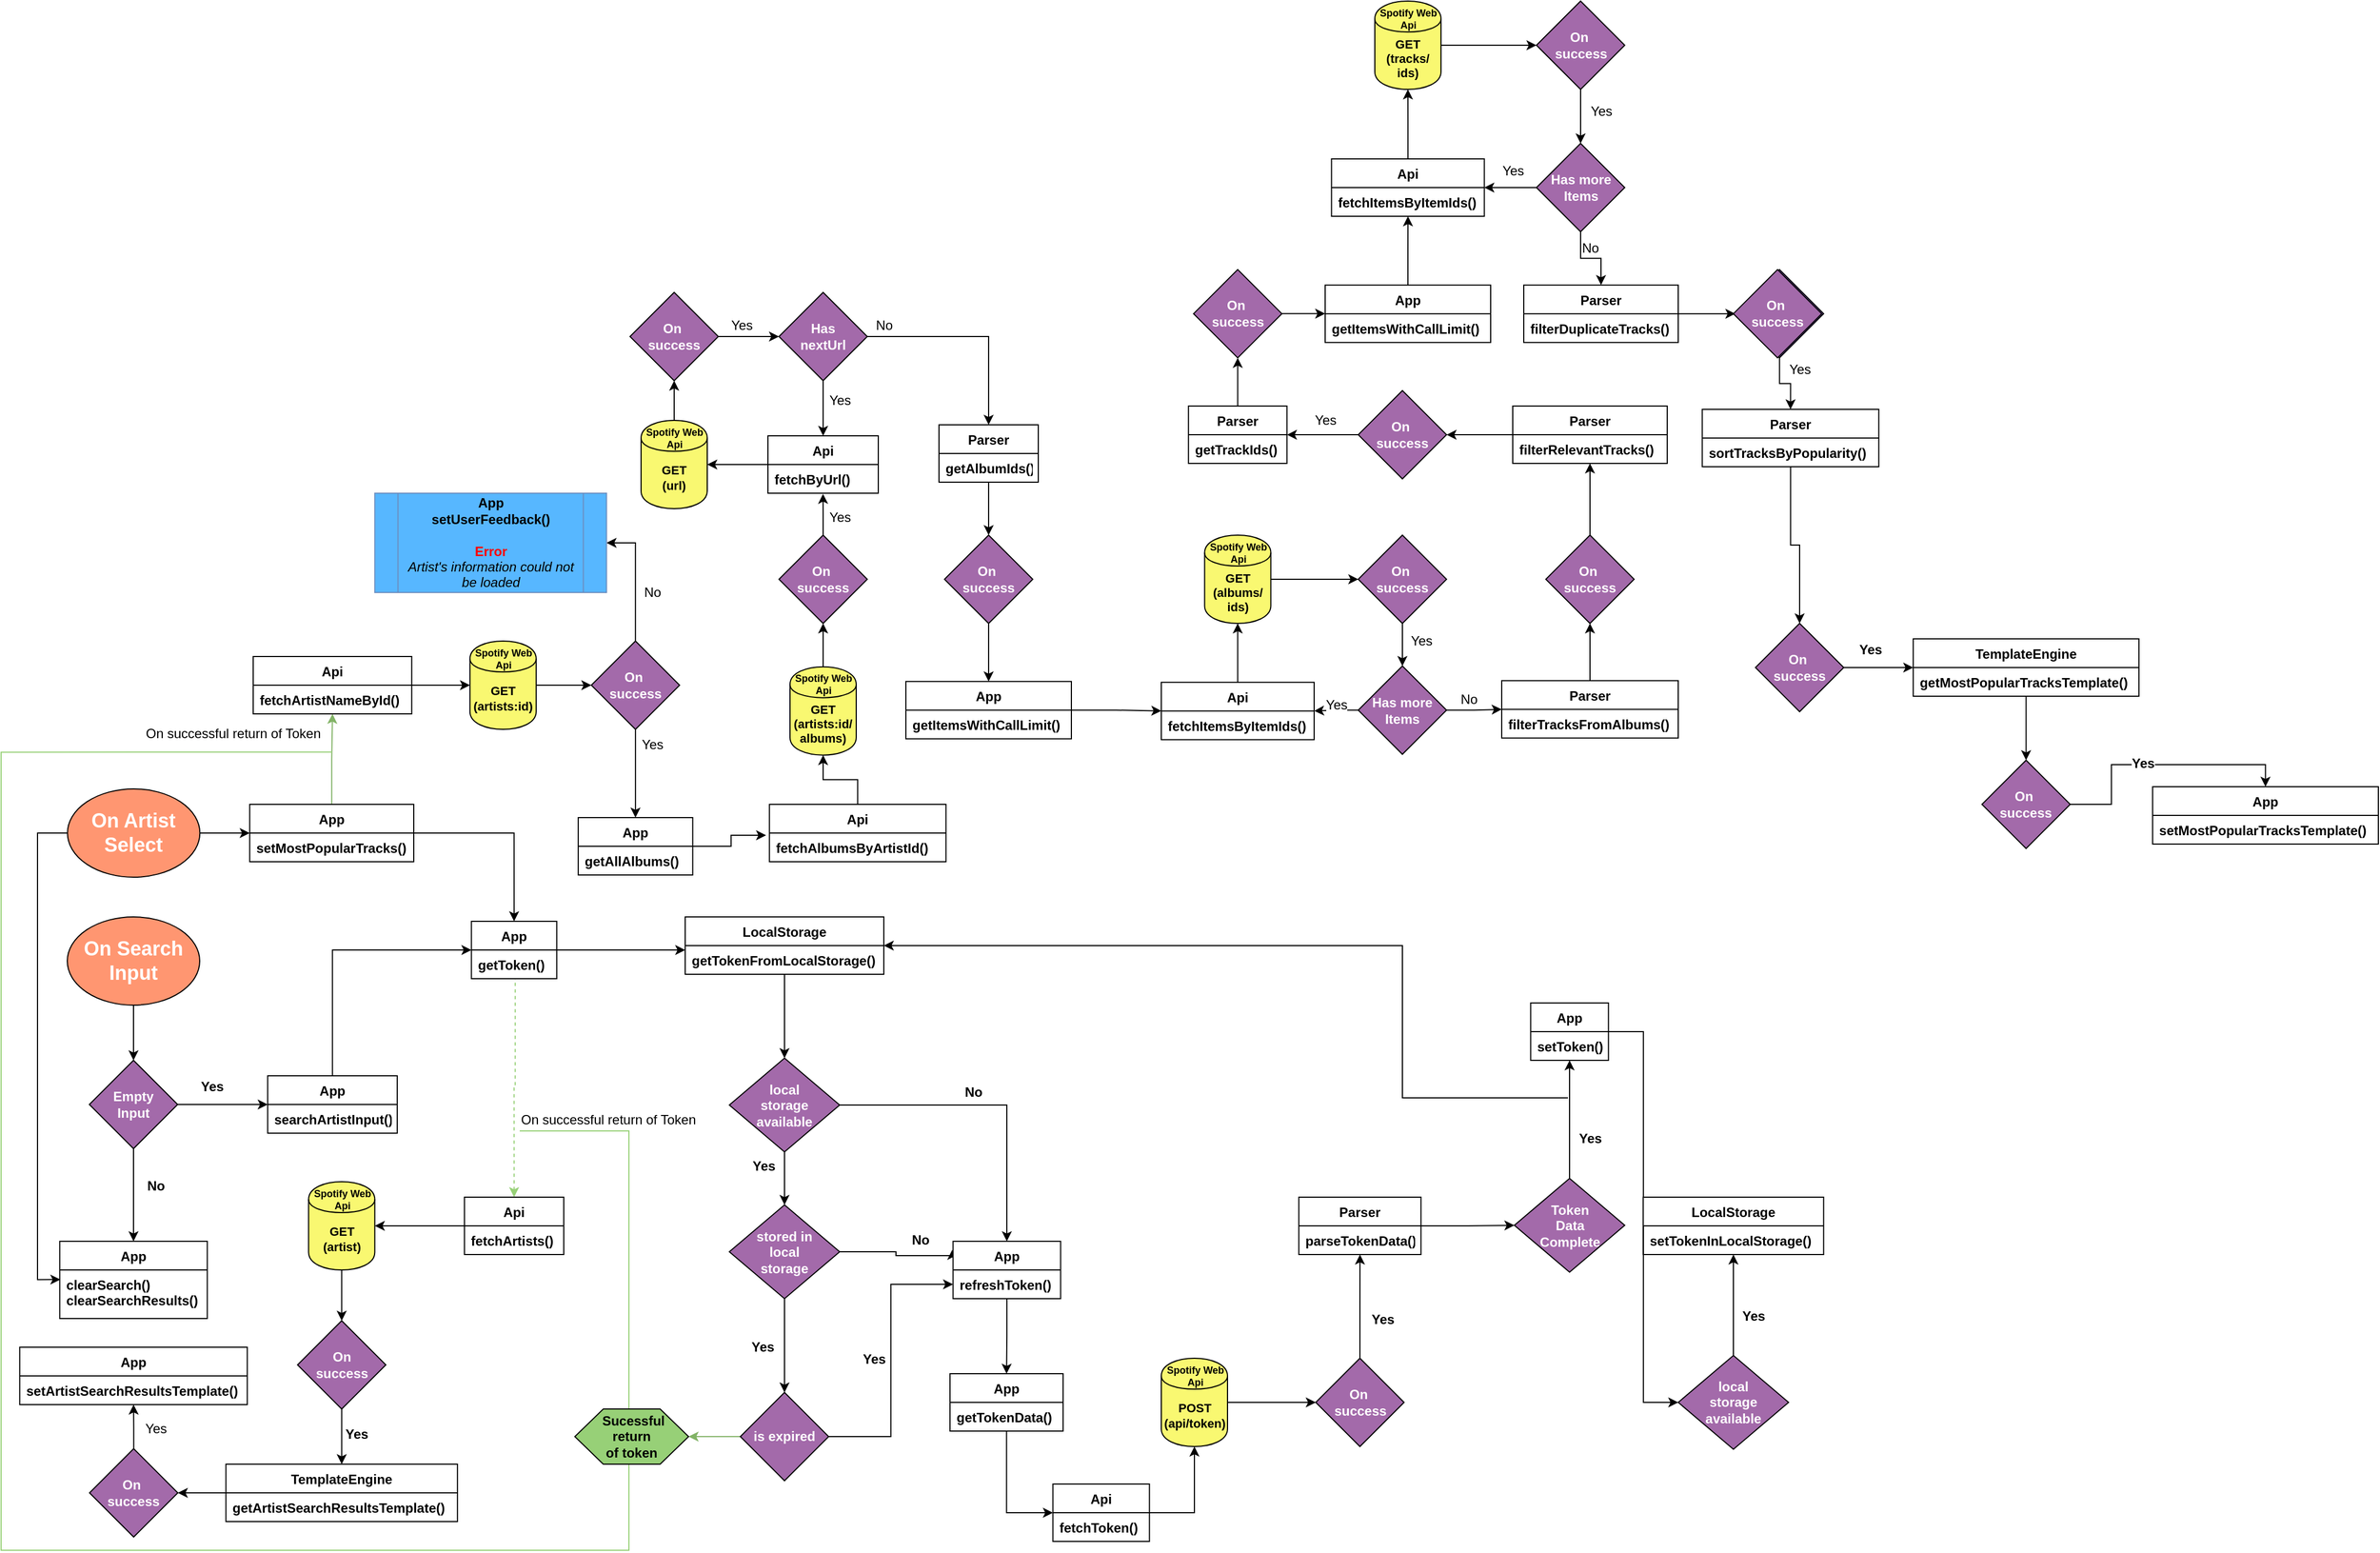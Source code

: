 <mxfile version="12.6.5" type="device"><diagram id="mv6KclyyqDFG-0ZnosBd" name="Page-1"><mxGraphModel dx="2374" dy="1587" grid="1" gridSize="10" guides="1" tooltips="1" connect="1" arrows="1" fold="1" page="1" pageScale="1" pageWidth="827" pageHeight="1169" math="0" shadow="0"><root><mxCell id="0"/><mxCell id="1" parent="0"/><mxCell id="2S54WZpM6YjUS_v5H6aU-25" style="edgeStyle=orthogonalEdgeStyle;rounded=0;orthogonalLoop=1;jettySize=auto;html=1;entryX=0.5;entryY=0;entryDx=0;entryDy=0;fontStyle=1" parent="1" source="2S54WZpM6YjUS_v5H6aU-4" target="2S54WZpM6YjUS_v5H6aU-6" edge="1"><mxGeometry relative="1" as="geometry"/></mxCell><mxCell id="_yx0vwJv1QH_WG4Sqojk-32" style="edgeStyle=orthogonalEdgeStyle;rounded=0;orthogonalLoop=1;jettySize=auto;html=1;startArrow=classic;startFill=1;endArrow=none;endFill=0;" parent="1" source="2S54WZpM6YjUS_v5H6aU-4" edge="1"><mxGeometry relative="1" as="geometry"><mxPoint x="230" y="310" as="targetPoint"/><Array as="points"><mxPoint x="80" y="172"/><mxPoint x="80" y="310"/><mxPoint x="230" y="310"/></Array></mxGeometry></mxCell><mxCell id="2S54WZpM6YjUS_v5H6aU-4" value="LocalStorage" style="swimlane;fontStyle=1;align=center;verticalAlign=top;childLayout=stackLayout;horizontal=1;startSize=26;horizontalStack=0;resizeParent=1;resizeParentMax=0;resizeLast=0;collapsible=1;marginBottom=0;" parent="1" vertex="1"><mxGeometry x="-570" y="146" width="180" height="52" as="geometry"/></mxCell><mxCell id="2S54WZpM6YjUS_v5H6aU-5" value="getTokenFromLocalStorage()" style="text;strokeColor=none;fillColor=none;align=left;verticalAlign=top;spacingLeft=4;spacingRight=4;overflow=hidden;rotatable=0;points=[[0,0.5],[1,0.5]];portConstraint=eastwest;fontStyle=1" parent="2S54WZpM6YjUS_v5H6aU-4" vertex="1"><mxGeometry y="26" width="180" height="26" as="geometry"/></mxCell><mxCell id="2S54WZpM6YjUS_v5H6aU-16" style="edgeStyle=orthogonalEdgeStyle;rounded=0;orthogonalLoop=1;jettySize=auto;html=1;entryX=0.5;entryY=0;entryDx=0;entryDy=0;exitX=1;exitY=0.5;exitDx=0;exitDy=0;fontStyle=1" parent="1" source="2S54WZpM6YjUS_v5H6aU-6" target="2S54WZpM6YjUS_v5H6aU-14" edge="1"><mxGeometry relative="1" as="geometry"/></mxCell><mxCell id="2S54WZpM6YjUS_v5H6aU-17" value="No" style="text;html=1;align=center;verticalAlign=middle;resizable=0;points=[];labelBackgroundColor=#ffffff;fontStyle=1" parent="2S54WZpM6YjUS_v5H6aU-16" vertex="1" connectable="0"><mxGeometry x="-0.201" y="1" relative="1" as="geometry"><mxPoint x="10.51" y="-10.53" as="offset"/></mxGeometry></mxCell><mxCell id="2S54WZpM6YjUS_v5H6aU-18" style="edgeStyle=orthogonalEdgeStyle;rounded=0;orthogonalLoop=1;jettySize=auto;html=1;entryX=0.5;entryY=0;entryDx=0;entryDy=0;fontStyle=1" parent="1" source="2S54WZpM6YjUS_v5H6aU-6" target="2S54WZpM6YjUS_v5H6aU-7" edge="1"><mxGeometry relative="1" as="geometry"/></mxCell><mxCell id="2S54WZpM6YjUS_v5H6aU-19" value="Yes" style="text;html=1;align=center;verticalAlign=middle;resizable=0;points=[];labelBackgroundColor=#ffffff;fontStyle=1" parent="2S54WZpM6YjUS_v5H6aU-18" vertex="1" connectable="0"><mxGeometry x="0.246" y="-1" relative="1" as="geometry"><mxPoint x="-18.33" y="-17" as="offset"/></mxGeometry></mxCell><mxCell id="2S54WZpM6YjUS_v5H6aU-6" value="local &lt;br&gt;storage &lt;br&gt;available" style="rhombus;whiteSpace=wrap;html=1;fillColor=#A36AAA;fontColor=#FFFFFF;fontStyle=1" parent="1" vertex="1"><mxGeometry x="-530" y="274" width="100" height="85" as="geometry"/></mxCell><mxCell id="2S54WZpM6YjUS_v5H6aU-13" style="edgeStyle=orthogonalEdgeStyle;rounded=0;orthogonalLoop=1;jettySize=auto;html=1;entryX=0.5;entryY=0;entryDx=0;entryDy=0;fontStyle=1" parent="1" source="2S54WZpM6YjUS_v5H6aU-7" target="2S54WZpM6YjUS_v5H6aU-11" edge="1"><mxGeometry relative="1" as="geometry"/></mxCell><mxCell id="2S54WZpM6YjUS_v5H6aU-20" value="Yes" style="text;html=1;align=center;verticalAlign=middle;resizable=0;points=[];labelBackgroundColor=#ffffff;fontStyle=1" parent="2S54WZpM6YjUS_v5H6aU-13" vertex="1" connectable="0"><mxGeometry x="0.204" relative="1" as="geometry"><mxPoint x="-20" y="-7.5" as="offset"/></mxGeometry></mxCell><mxCell id="2S54WZpM6YjUS_v5H6aU-21" style="edgeStyle=orthogonalEdgeStyle;rounded=0;orthogonalLoop=1;jettySize=auto;html=1;exitX=1;exitY=0.5;exitDx=0;exitDy=0;entryX=-0.008;entryY=0.148;entryDx=0;entryDy=0;fontStyle=1;entryPerimeter=0;" parent="1" source="2S54WZpM6YjUS_v5H6aU-7" target="2S54WZpM6YjUS_v5H6aU-14" edge="1"><mxGeometry relative="1" as="geometry"><Array as="points"><mxPoint x="-379" y="450"/><mxPoint x="-379" y="453"/><mxPoint x="-328" y="453"/></Array></mxGeometry></mxCell><mxCell id="2S54WZpM6YjUS_v5H6aU-22" value="No" style="text;html=1;align=center;verticalAlign=middle;resizable=0;points=[];labelBackgroundColor=#ffffff;fontStyle=1" parent="2S54WZpM6YjUS_v5H6aU-21" vertex="1" connectable="0"><mxGeometry x="0.172" y="1" relative="1" as="geometry"><mxPoint x="11.5" y="-13" as="offset"/></mxGeometry></mxCell><mxCell id="2S54WZpM6YjUS_v5H6aU-7" value="stored in&lt;br&gt;local&lt;br&gt;storage" style="rhombus;whiteSpace=wrap;html=1;fillColor=#A36AAA;fontColor=#FFFFFF;fontStyle=1" parent="1" vertex="1"><mxGeometry x="-530" y="407" width="100" height="85" as="geometry"/></mxCell><mxCell id="2S54WZpM6YjUS_v5H6aU-23" style="edgeStyle=orthogonalEdgeStyle;rounded=0;orthogonalLoop=1;jettySize=auto;html=1;entryX=0;entryY=0.5;entryDx=0;entryDy=0;exitX=1;exitY=0.5;exitDx=0;exitDy=0;fontStyle=1" parent="1" source="2S54WZpM6YjUS_v5H6aU-11" target="2S54WZpM6YjUS_v5H6aU-15" edge="1"><mxGeometry relative="1" as="geometry"/></mxCell><mxCell id="2S54WZpM6YjUS_v5H6aU-24" value="Yes" style="text;html=1;align=center;verticalAlign=middle;resizable=0;points=[];labelBackgroundColor=#ffffff;fontStyle=1" parent="2S54WZpM6YjUS_v5H6aU-23" vertex="1" connectable="0"><mxGeometry x="-0.097" y="-2" relative="1" as="geometry"><mxPoint x="-18" y="-13.24" as="offset"/></mxGeometry></mxCell><mxCell id="_yx0vwJv1QH_WG4Sqojk-9" style="edgeStyle=orthogonalEdgeStyle;rounded=0;orthogonalLoop=1;jettySize=auto;html=1;entryX=1;entryY=0.5;entryDx=0;entryDy=0;fillColor=#d5e8d4;strokeColor=#82b366;" parent="1" source="2S54WZpM6YjUS_v5H6aU-11" target="_yx0vwJv1QH_WG4Sqojk-8" edge="1"><mxGeometry relative="1" as="geometry"/></mxCell><mxCell id="2S54WZpM6YjUS_v5H6aU-11" value="is expired" style="rhombus;whiteSpace=wrap;html=1;fillColor=#A36AAA;fontColor=#FFFFFF;fontStyle=1" parent="1" vertex="1"><mxGeometry x="-520" y="577" width="80" height="80" as="geometry"/></mxCell><mxCell id="2S54WZpM6YjUS_v5H6aU-28" style="edgeStyle=orthogonalEdgeStyle;rounded=0;orthogonalLoop=1;jettySize=auto;html=1;entryX=0.5;entryY=0;entryDx=0;entryDy=0;fontStyle=1" parent="1" source="2S54WZpM6YjUS_v5H6aU-14" target="2S54WZpM6YjUS_v5H6aU-26" edge="1"><mxGeometry relative="1" as="geometry"/></mxCell><mxCell id="2S54WZpM6YjUS_v5H6aU-14" value="App" style="swimlane;fontStyle=1;align=center;verticalAlign=top;childLayout=stackLayout;horizontal=1;startSize=26;horizontalStack=0;resizeParent=1;resizeParentMax=0;resizeLast=0;collapsible=1;marginBottom=0;" parent="1" vertex="1"><mxGeometry x="-327.25" y="440" width="97.5" height="52" as="geometry"/></mxCell><mxCell id="2S54WZpM6YjUS_v5H6aU-15" value="refreshToken()" style="text;strokeColor=none;fillColor=none;align=left;verticalAlign=top;spacingLeft=4;spacingRight=4;overflow=hidden;rotatable=0;points=[[0,0.5],[1,0.5]];portConstraint=eastwest;fontStyle=1" parent="2S54WZpM6YjUS_v5H6aU-14" vertex="1"><mxGeometry y="26" width="97.5" height="26" as="geometry"/></mxCell><mxCell id="_yx0vwJv1QH_WG4Sqojk-12" style="edgeStyle=orthogonalEdgeStyle;rounded=0;orthogonalLoop=1;jettySize=auto;html=1;entryX=0;entryY=0.5;entryDx=0;entryDy=0;" parent="1" source="2S54WZpM6YjUS_v5H6aU-26" target="_yx0vwJv1QH_WG4Sqojk-10" edge="1"><mxGeometry relative="1" as="geometry"/></mxCell><mxCell id="2S54WZpM6YjUS_v5H6aU-26" value="App" style="swimlane;fontStyle=1;align=center;verticalAlign=top;childLayout=stackLayout;horizontal=1;startSize=26;horizontalStack=0;resizeParent=1;resizeParentMax=0;resizeLast=0;collapsible=1;marginBottom=0;" parent="1" vertex="1"><mxGeometry x="-330" y="560" width="102.5" height="52" as="geometry"/></mxCell><mxCell id="2S54WZpM6YjUS_v5H6aU-27" value="getTokenData()" style="text;strokeColor=none;fillColor=none;align=left;verticalAlign=top;spacingLeft=4;spacingRight=4;overflow=hidden;rotatable=0;points=[[0,0.5],[1,0.5]];portConstraint=eastwest;fontStyle=1" parent="2S54WZpM6YjUS_v5H6aU-26" vertex="1"><mxGeometry y="26" width="102.5" height="26" as="geometry"/></mxCell><mxCell id="2S54WZpM6YjUS_v5H6aU-32" style="edgeStyle=orthogonalEdgeStyle;rounded=0;orthogonalLoop=1;jettySize=auto;html=1;entryX=0;entryY=0.5;entryDx=0;entryDy=0;fontStyle=1" parent="1" source="2S54WZpM6YjUS_v5H6aU-29" target="2S54WZpM6YjUS_v5H6aU-31" edge="1"><mxGeometry relative="1" as="geometry"/></mxCell><mxCell id="2S54WZpM6YjUS_v5H6aU-29" value="&lt;font style=&quot;font-size: 11px;&quot;&gt;&lt;font style=&quot;line-height: 90%; font-size: 11px;&quot;&gt;&lt;font style=&quot;font-size: 11px;&quot;&gt;POST (api/&lt;/font&gt;&lt;/font&gt;&lt;font style=&quot;line-height: 90%; font-size: 11px;&quot;&gt;token&lt;/font&gt;&lt;/font&gt;&lt;font style=&quot;line-height: 90%; font-size: 11px;&quot;&gt;&lt;font style=&quot;font-size: 11px;&quot;&gt;)&lt;/font&gt;&lt;br style=&quot;font-size: 11px;&quot;&gt;&lt;/font&gt;" style="shape=cylinder;whiteSpace=wrap;html=1;boundedLbl=1;backgroundOutline=1;verticalAlign=middle;spacing=2;fillColor=#F9F871;fontStyle=1;fontSize=11;" parent="1" vertex="1"><mxGeometry x="-138.5" y="546" width="60" height="80" as="geometry"/></mxCell><mxCell id="2S54WZpM6YjUS_v5H6aU-35" style="edgeStyle=orthogonalEdgeStyle;rounded=0;orthogonalLoop=1;jettySize=auto;html=1;fontStyle=1" parent="1" source="2S54WZpM6YjUS_v5H6aU-31" target="2S54WZpM6YjUS_v5H6aU-33" edge="1"><mxGeometry relative="1" as="geometry"/></mxCell><mxCell id="2S54WZpM6YjUS_v5H6aU-41" value="Yes" style="text;html=1;align=center;verticalAlign=middle;resizable=0;points=[];labelBackgroundColor=#ffffff;fontStyle=1" parent="2S54WZpM6YjUS_v5H6aU-35" vertex="1" connectable="0"><mxGeometry x="0.001" y="-13" relative="1" as="geometry"><mxPoint x="6.92" y="11.42" as="offset"/></mxGeometry></mxCell><mxCell id="2S54WZpM6YjUS_v5H6aU-31" value="On&amp;nbsp;&lt;br&gt;success" style="rhombus;whiteSpace=wrap;html=1;fillColor=#A36AAA;fontColor=#FFFFFF;fontStyle=1" parent="1" vertex="1"><mxGeometry x="1.5" y="546" width="80" height="80" as="geometry"/></mxCell><mxCell id="2S54WZpM6YjUS_v5H6aU-40" style="edgeStyle=orthogonalEdgeStyle;rounded=0;orthogonalLoop=1;jettySize=auto;html=1;entryX=0;entryY=0.5;entryDx=0;entryDy=0;fontStyle=1" parent="1" source="2S54WZpM6YjUS_v5H6aU-33" target="2S54WZpM6YjUS_v5H6aU-39" edge="1"><mxGeometry relative="1" as="geometry"/></mxCell><mxCell id="2S54WZpM6YjUS_v5H6aU-33" value="Parser" style="swimlane;fontStyle=1;align=center;verticalAlign=top;childLayout=stackLayout;horizontal=1;startSize=26;horizontalStack=0;resizeParent=1;resizeParentMax=0;resizeLast=0;collapsible=1;marginBottom=0;" parent="1" vertex="1"><mxGeometry x="-13.84" y="400" width="110.67" height="52" as="geometry"/></mxCell><mxCell id="2S54WZpM6YjUS_v5H6aU-34" value="parseTokenData()" style="text;strokeColor=none;fillColor=none;align=left;verticalAlign=top;spacingLeft=4;spacingRight=4;overflow=hidden;rotatable=0;points=[[0,0.5],[1,0.5]];portConstraint=eastwest;fontStyle=1" parent="2S54WZpM6YjUS_v5H6aU-33" vertex="1"><mxGeometry y="26" width="110.67" height="26" as="geometry"/></mxCell><mxCell id="2S54WZpM6YjUS_v5H6aU-44" style="edgeStyle=orthogonalEdgeStyle;rounded=0;orthogonalLoop=1;jettySize=auto;html=1;entryX=0.5;entryY=1;entryDx=0;entryDy=0;fontStyle=1;" parent="1" source="2S54WZpM6YjUS_v5H6aU-39" target="2S54WZpM6YjUS_v5H6aU-42" edge="1"><mxGeometry relative="1" as="geometry"/></mxCell><mxCell id="2S54WZpM6YjUS_v5H6aU-46" value="Yes" style="text;html=1;align=center;verticalAlign=middle;resizable=0;points=[];labelBackgroundColor=#ffffff;fontStyle=1" parent="2S54WZpM6YjUS_v5H6aU-44" vertex="1" connectable="0"><mxGeometry x="0.18" y="2" relative="1" as="geometry"><mxPoint x="20.5" y="26.33" as="offset"/></mxGeometry></mxCell><mxCell id="2S54WZpM6YjUS_v5H6aU-39" value="Token&lt;br&gt;Data&lt;br&gt;Complete" style="rhombus;whiteSpace=wrap;html=1;fillColor=#A36AAA;fontColor=#FFFFFF;fontStyle=1" parent="1" vertex="1"><mxGeometry x="181.5" y="383" width="100" height="85" as="geometry"/></mxCell><mxCell id="_yx0vwJv1QH_WG4Sqojk-21" style="edgeStyle=orthogonalEdgeStyle;rounded=0;orthogonalLoop=1;jettySize=auto;html=1;entryX=0;entryY=0.5;entryDx=0;entryDy=0;" parent="1" source="2S54WZpM6YjUS_v5H6aU-42" target="_yx0vwJv1QH_WG4Sqojk-20" edge="1"><mxGeometry relative="1" as="geometry"/></mxCell><mxCell id="2S54WZpM6YjUS_v5H6aU-42" value="App" style="swimlane;fontStyle=1;align=center;verticalAlign=top;childLayout=stackLayout;horizontal=1;startSize=26;horizontalStack=0;resizeParent=1;resizeParentMax=0;resizeLast=0;collapsible=1;marginBottom=0;" parent="1" vertex="1"><mxGeometry x="196.25" y="224" width="70.5" height="52" as="geometry"/></mxCell><mxCell id="2S54WZpM6YjUS_v5H6aU-43" value="setToken()" style="text;strokeColor=none;fillColor=none;align=left;verticalAlign=top;spacingLeft=4;spacingRight=4;overflow=hidden;rotatable=0;points=[[0,0.5],[1,0.5]];portConstraint=eastwest;fontStyle=1" parent="2S54WZpM6YjUS_v5H6aU-42" vertex="1"><mxGeometry y="26" width="70.5" height="26" as="geometry"/></mxCell><mxCell id="2S54WZpM6YjUS_v5H6aU-67" style="edgeStyle=orthogonalEdgeStyle;rounded=0;orthogonalLoop=1;jettySize=auto;html=1;entryX=0.5;entryY=0;entryDx=0;entryDy=0;fontStyle=1" parent="1" source="2S54WZpM6YjUS_v5H6aU-47" target="2S54WZpM6YjUS_v5H6aU-48" edge="1"><mxGeometry relative="1" as="geometry"/></mxCell><mxCell id="2S54WZpM6YjUS_v5H6aU-47" value="On Search Input" style="ellipse;whiteSpace=wrap;html=1;fillColor=#FF9671;fontColor=#FFFFFF;fontStyle=1;fontSize=18;" parent="1" vertex="1"><mxGeometry x="-1130" y="146" width="120" height="80" as="geometry"/></mxCell><mxCell id="2S54WZpM6YjUS_v5H6aU-59" style="edgeStyle=orthogonalEdgeStyle;rounded=0;orthogonalLoop=1;jettySize=auto;html=1;fontStyle=1" parent="1" source="2S54WZpM6YjUS_v5H6aU-48" target="2S54WZpM6YjUS_v5H6aU-49" edge="1"><mxGeometry relative="1" as="geometry"/></mxCell><mxCell id="2S54WZpM6YjUS_v5H6aU-60" value="Yes" style="text;html=1;align=center;verticalAlign=middle;resizable=0;points=[];labelBackgroundColor=#ffffff;fontStyle=1" parent="2S54WZpM6YjUS_v5H6aU-59" vertex="1" connectable="0"><mxGeometry x="-0.248" y="-1" relative="1" as="geometry"><mxPoint y="-17" as="offset"/></mxGeometry></mxCell><mxCell id="2S54WZpM6YjUS_v5H6aU-63" style="edgeStyle=orthogonalEdgeStyle;rounded=0;orthogonalLoop=1;jettySize=auto;html=1;entryX=0.5;entryY=0;entryDx=0;entryDy=0;strokeWidth=1;fontStyle=1" parent="1" source="2S54WZpM6YjUS_v5H6aU-48" target="2S54WZpM6YjUS_v5H6aU-61" edge="1"><mxGeometry relative="1" as="geometry"/></mxCell><mxCell id="2S54WZpM6YjUS_v5H6aU-65" value="No" style="text;html=1;align=center;verticalAlign=middle;resizable=0;points=[];labelBackgroundColor=#ffffff;rotation=0;fontStyle=1" parent="2S54WZpM6YjUS_v5H6aU-63" vertex="1" connectable="0"><mxGeometry x="-0.23" y="-1" relative="1" as="geometry"><mxPoint x="20.99" y="1.43" as="offset"/></mxGeometry></mxCell><mxCell id="2S54WZpM6YjUS_v5H6aU-48" value="Empty&lt;br&gt;Input" style="rhombus;whiteSpace=wrap;html=1;fillColor=#A36AAA;fontColor=#FFFFFF;fontStyle=1" parent="1" vertex="1"><mxGeometry x="-1110" y="276" width="80" height="80" as="geometry"/></mxCell><mxCell id="2S54WZpM6YjUS_v5H6aU-68" style="edgeStyle=orthogonalEdgeStyle;rounded=0;orthogonalLoop=1;jettySize=auto;html=1;entryX=0;entryY=0.5;entryDx=0;entryDy=0;fontStyle=1;exitX=0.5;exitY=0;exitDx=0;exitDy=0;" parent="1" source="2S54WZpM6YjUS_v5H6aU-49" target="_yx0vwJv1QH_WG4Sqojk-1" edge="1"><mxGeometry relative="1" as="geometry"><mxPoint x="-889.99" y="226.0" as="targetPoint"/></mxGeometry></mxCell><mxCell id="2S54WZpM6YjUS_v5H6aU-49" value="App" style="swimlane;fontStyle=1;align=center;verticalAlign=top;childLayout=stackLayout;horizontal=1;startSize=26;horizontalStack=0;resizeParent=1;resizeParentMax=0;resizeLast=0;collapsible=1;marginBottom=0;" parent="1" vertex="1"><mxGeometry x="-948.37" y="290" width="117.37" height="52" as="geometry"/></mxCell><mxCell id="2S54WZpM6YjUS_v5H6aU-50" value="searchArtistInput()" style="text;strokeColor=none;fillColor=none;align=left;verticalAlign=top;spacingLeft=4;spacingRight=4;overflow=hidden;rotatable=0;points=[[0,0.5],[1,0.5]];portConstraint=eastwest;fontStyle=1" parent="2S54WZpM6YjUS_v5H6aU-49" vertex="1"><mxGeometry y="26" width="117.37" height="26" as="geometry"/></mxCell><mxCell id="2S54WZpM6YjUS_v5H6aU-61" value="App" style="swimlane;fontStyle=1;align=center;verticalAlign=top;childLayout=stackLayout;horizontal=1;startSize=26;horizontalStack=0;resizeParent=1;resizeParentMax=0;resizeLast=0;collapsible=1;marginBottom=0;" parent="1" vertex="1"><mxGeometry x="-1136.84" y="440" width="133.69" height="70" as="geometry"/></mxCell><mxCell id="2S54WZpM6YjUS_v5H6aU-62" value="clearSearch()&#10;clearSearchResults()" style="text;strokeColor=none;fillColor=none;align=left;verticalAlign=top;spacingLeft=4;spacingRight=4;overflow=hidden;rotatable=0;points=[[0,0.5],[1,0.5]];portConstraint=eastwest;fontStyle=1" parent="2S54WZpM6YjUS_v5H6aU-61" vertex="1"><mxGeometry y="26" width="133.69" height="44" as="geometry"/></mxCell><mxCell id="2S54WZpM6YjUS_v5H6aU-88" style="edgeStyle=orthogonalEdgeStyle;rounded=0;orthogonalLoop=1;jettySize=auto;html=1;fontStyle=1" parent="1" source="2S54WZpM6YjUS_v5H6aU-69" target="2S54WZpM6YjUS_v5H6aU-85" edge="1"><mxGeometry relative="1" as="geometry"/></mxCell><mxCell id="_yx0vwJv1QH_WG4Sqojk-46" style="edgeStyle=orthogonalEdgeStyle;rounded=0;orthogonalLoop=1;jettySize=auto;html=1;entryX=0.004;entryY=0.197;entryDx=0;entryDy=0;entryPerimeter=0;startArrow=none;startFill=0;endArrow=classic;endFill=1;" parent="1" source="2S54WZpM6YjUS_v5H6aU-69" target="2S54WZpM6YjUS_v5H6aU-62" edge="1"><mxGeometry relative="1" as="geometry"><Array as="points"><mxPoint x="-1157" y="70"/><mxPoint x="-1157" y="475"/></Array></mxGeometry></mxCell><mxCell id="2S54WZpM6YjUS_v5H6aU-69" value="On Artist Select" style="ellipse;whiteSpace=wrap;html=1;fillColor=#FF9671;strokeColor=#000000;fontColor=#FFFFFF;fontStyle=1;fontSize=18;" parent="1" vertex="1"><mxGeometry x="-1129.84" y="30" width="120" height="80" as="geometry"/></mxCell><mxCell id="BJW-M2jZCZGashgSb98D-4" style="edgeStyle=orthogonalEdgeStyle;rounded=0;orthogonalLoop=1;jettySize=auto;html=1;fontSize=9;fontStyle=1;entryX=1;entryY=0.5;entryDx=0;entryDy=0;" parent="1" source="2S54WZpM6YjUS_v5H6aU-70" target="BJW-M2jZCZGashgSb98D-2" edge="1"><mxGeometry relative="1" as="geometry"><mxPoint x="-850" y="440" as="targetPoint"/></mxGeometry></mxCell><mxCell id="_yx0vwJv1QH_WG4Sqojk-33" style="edgeStyle=orthogonalEdgeStyle;rounded=0;orthogonalLoop=1;jettySize=auto;html=1;startArrow=classic;startFill=1;endArrow=none;endFill=0;fillColor=#d5e8d4;strokeColor=#97D077;entryX=0.513;entryY=1.006;entryDx=0;entryDy=0;entryPerimeter=0;exitX=0.5;exitY=0;exitDx=0;exitDy=0;dashed=1;shadow=0;" parent="1" source="2S54WZpM6YjUS_v5H6aU-70" target="_yx0vwJv1QH_WG4Sqojk-2" edge="1"><mxGeometry relative="1" as="geometry"><mxPoint x="-720" y="210" as="targetPoint"/></mxGeometry></mxCell><mxCell id="_yx0vwJv1QH_WG4Sqojk-34" value="On successful return of Token" style="text;html=1;align=center;verticalAlign=middle;resizable=0;points=[];labelBackgroundColor=#ffffff;" parent="_yx0vwJv1QH_WG4Sqojk-33" vertex="1" connectable="0"><mxGeometry x="0.771" y="-1" relative="1" as="geometry"><mxPoint x="83.07" y="105" as="offset"/></mxGeometry></mxCell><mxCell id="2S54WZpM6YjUS_v5H6aU-70" value="Api" style="swimlane;fontStyle=1;align=center;verticalAlign=top;childLayout=stackLayout;horizontal=1;startSize=26;horizontalStack=0;resizeParent=1;resizeParentMax=0;resizeLast=0;collapsible=1;marginBottom=0;" parent="1" vertex="1"><mxGeometry x="-770.07" y="400" width="90" height="52" as="geometry"/></mxCell><mxCell id="2S54WZpM6YjUS_v5H6aU-71" value="fetchArtists()" style="text;strokeColor=none;fillColor=none;align=left;verticalAlign=top;spacingLeft=4;spacingRight=4;overflow=hidden;rotatable=0;points=[[0,0.5],[1,0.5]];portConstraint=eastwest;fontStyle=1" parent="2S54WZpM6YjUS_v5H6aU-70" vertex="1"><mxGeometry y="26" width="90" height="26" as="geometry"/></mxCell><mxCell id="2S54WZpM6YjUS_v5H6aU-79" style="edgeStyle=orthogonalEdgeStyle;rounded=0;orthogonalLoop=1;jettySize=auto;html=1;fontStyle=1" parent="1" source="2S54WZpM6YjUS_v5H6aU-74" target="2S54WZpM6YjUS_v5H6aU-77" edge="1"><mxGeometry relative="1" as="geometry"/></mxCell><mxCell id="2S54WZpM6YjUS_v5H6aU-80" value="Yes" style="text;html=1;align=center;verticalAlign=middle;resizable=0;points=[];labelBackgroundColor=#ffffff;fontStyle=1" parent="2S54WZpM6YjUS_v5H6aU-79" vertex="1" connectable="0"><mxGeometry x="-0.223" y="1" relative="1" as="geometry"><mxPoint x="12.5" y="3.33" as="offset"/></mxGeometry></mxCell><mxCell id="2S54WZpM6YjUS_v5H6aU-74" value="On &lt;br&gt;success" style="rhombus;whiteSpace=wrap;html=1;fillColor=#A36AAA;fontColor=#FFFFFF;fontStyle=1;verticalAlign=middle;" parent="1" vertex="1"><mxGeometry x="-921.31" y="512" width="80" height="80" as="geometry"/></mxCell><mxCell id="2S54WZpM6YjUS_v5H6aU-118" style="edgeStyle=orthogonalEdgeStyle;rounded=0;orthogonalLoop=1;jettySize=auto;html=1;entryX=1;entryY=0.5;entryDx=0;entryDy=0;fontStyle=1" parent="1" source="2S54WZpM6YjUS_v5H6aU-77" target="2S54WZpM6YjUS_v5H6aU-115" edge="1"><mxGeometry relative="1" as="geometry"/></mxCell><mxCell id="2S54WZpM6YjUS_v5H6aU-77" value="TemplateEngine" style="swimlane;fontStyle=1;align=center;verticalAlign=top;childLayout=stackLayout;horizontal=1;startSize=26;horizontalStack=0;resizeParent=1;resizeParentMax=0;resizeLast=0;collapsible=1;marginBottom=0;" parent="1" vertex="1"><mxGeometry x="-986.23" y="642" width="209.84" height="52" as="geometry"/></mxCell><mxCell id="2S54WZpM6YjUS_v5H6aU-78" value="getArtistSearchResultsTemplate()" style="text;strokeColor=none;fillColor=none;align=left;verticalAlign=top;spacingLeft=4;spacingRight=4;overflow=hidden;rotatable=0;points=[[0,0.5],[1,0.5]];portConstraint=eastwest;fontStyle=1" parent="2S54WZpM6YjUS_v5H6aU-77" vertex="1"><mxGeometry y="26" width="209.84" height="26" as="geometry"/></mxCell><mxCell id="2S54WZpM6YjUS_v5H6aU-93" style="edgeStyle=orthogonalEdgeStyle;rounded=0;orthogonalLoop=1;jettySize=auto;html=1;entryX=0.5;entryY=0;entryDx=0;entryDy=0;fontStyle=1" parent="1" source="2S54WZpM6YjUS_v5H6aU-85" target="_yx0vwJv1QH_WG4Sqojk-1" edge="1"><mxGeometry relative="1" as="geometry"><mxPoint x="-889.99" y="146.0" as="targetPoint"/></mxGeometry></mxCell><mxCell id="2S54WZpM6YjUS_v5H6aU-97" style="edgeStyle=orthogonalEdgeStyle;rounded=0;orthogonalLoop=1;jettySize=auto;html=1;fontStyle=1;fillColor=#d5e8d4;strokeColor=#82b366;" parent="1" source="2S54WZpM6YjUS_v5H6aU-85" target="2S54WZpM6YjUS_v5H6aU-94" edge="1"><mxGeometry relative="1" as="geometry"/></mxCell><mxCell id="2S54WZpM6YjUS_v5H6aU-98" value="&lt;span style=&quot;font-weight: 400&quot;&gt;On successful return of Token&lt;/span&gt;" style="text;html=1;align=center;verticalAlign=middle;resizable=0;points=[];labelBackgroundColor=#ffffff;fontStyle=1" parent="2S54WZpM6YjUS_v5H6aU-97" vertex="1" connectable="0"><mxGeometry x="-0.176" y="-2" relative="1" as="geometry"><mxPoint x="-91.67" y="-30.19" as="offset"/></mxGeometry></mxCell><mxCell id="2S54WZpM6YjUS_v5H6aU-85" value="App" style="swimlane;fontStyle=1;align=center;verticalAlign=top;childLayout=stackLayout;horizontal=1;startSize=26;horizontalStack=0;resizeParent=1;resizeParentMax=0;resizeLast=0;collapsible=1;marginBottom=0;" parent="1" vertex="1"><mxGeometry x="-964.68" y="44" width="148.68" height="52" as="geometry"/></mxCell><mxCell id="2S54WZpM6YjUS_v5H6aU-86" value="setMostPopularTracks()" style="text;strokeColor=none;fillColor=none;align=left;verticalAlign=top;spacingLeft=4;spacingRight=4;overflow=hidden;rotatable=0;points=[[0,0.5],[1,0.5]];portConstraint=eastwest;fontStyle=1" parent="2S54WZpM6YjUS_v5H6aU-85" vertex="1"><mxGeometry y="26" width="148.68" height="26" as="geometry"/></mxCell><mxCell id="BJW-M2jZCZGashgSb98D-8" style="edgeStyle=orthogonalEdgeStyle;rounded=0;orthogonalLoop=1;jettySize=auto;html=1;fontSize=9;fontStyle=1" parent="1" source="2S54WZpM6YjUS_v5H6aU-94" target="BJW-M2jZCZGashgSb98D-6" edge="1"><mxGeometry relative="1" as="geometry"/></mxCell><mxCell id="2S54WZpM6YjUS_v5H6aU-94" value="Api" style="swimlane;fontStyle=1;align=center;verticalAlign=top;childLayout=stackLayout;horizontal=1;startSize=26;horizontalStack=0;resizeParent=1;resizeParentMax=0;resizeLast=0;collapsible=1;marginBottom=0;" parent="1" vertex="1"><mxGeometry x="-961.53" y="-90" width="143.69" height="52" as="geometry"/></mxCell><mxCell id="2S54WZpM6YjUS_v5H6aU-95" value="fetchArtistNameById()" style="text;strokeColor=none;fillColor=none;align=left;verticalAlign=top;spacingLeft=4;spacingRight=4;overflow=hidden;rotatable=0;points=[[0,0.5],[1,0.5]];portConstraint=eastwest;fontStyle=1" parent="2S54WZpM6YjUS_v5H6aU-94" vertex="1"><mxGeometry y="26" width="143.69" height="26" as="geometry"/></mxCell><mxCell id="2S54WZpM6YjUS_v5H6aU-103" style="edgeStyle=orthogonalEdgeStyle;rounded=0;orthogonalLoop=1;jettySize=auto;html=1;fontStyle=1" parent="1" source="2S54WZpM6YjUS_v5H6aU-99" target="2S54WZpM6YjUS_v5H6aU-105" edge="1"><mxGeometry relative="1" as="geometry"><mxPoint x="623.75" y="-80" as="targetPoint"/></mxGeometry></mxCell><mxCell id="2S54WZpM6YjUS_v5H6aU-104" value="Yes" style="text;html=1;align=center;verticalAlign=middle;resizable=0;points=[];labelBackgroundColor=#ffffff;fontStyle=1" parent="2S54WZpM6YjUS_v5H6aU-103" vertex="1" connectable="0"><mxGeometry x="0.257" y="1" relative="1" as="geometry"><mxPoint x="-16.25" y="-15" as="offset"/></mxGeometry></mxCell><mxCell id="2S54WZpM6YjUS_v5H6aU-99" value="On&amp;nbsp;&lt;br&gt;success" style="rhombus;whiteSpace=wrap;html=1;fillColor=#A36AAA;fontColor=#FFFFFF;fontStyle=1" parent="1" vertex="1"><mxGeometry x="400" y="-120.0" width="80" height="80" as="geometry"/></mxCell><mxCell id="2S54WZpM6YjUS_v5H6aU-112" style="edgeStyle=orthogonalEdgeStyle;rounded=0;orthogonalLoop=1;jettySize=auto;html=1;entryX=0.5;entryY=0;entryDx=0;entryDy=0;fontStyle=1" parent="1" source="2S54WZpM6YjUS_v5H6aU-105" target="2S54WZpM6YjUS_v5H6aU-107" edge="1"><mxGeometry relative="1" as="geometry"/></mxCell><mxCell id="2S54WZpM6YjUS_v5H6aU-105" value="TemplateEngine" style="swimlane;fontStyle=1;align=center;verticalAlign=top;childLayout=stackLayout;horizontal=1;startSize=26;horizontalStack=0;resizeParent=1;resizeParentMax=0;resizeLast=0;collapsible=1;marginBottom=0;" parent="1" vertex="1"><mxGeometry x="542.96" y="-106" width="204.59" height="52" as="geometry"/></mxCell><mxCell id="2S54WZpM6YjUS_v5H6aU-106" value="getMostPopularTracksTemplate()" style="text;strokeColor=none;fillColor=none;align=left;verticalAlign=top;spacingLeft=4;spacingRight=4;overflow=hidden;rotatable=0;points=[[0,0.5],[1,0.5]];portConstraint=eastwest;fontStyle=1" parent="2S54WZpM6YjUS_v5H6aU-105" vertex="1"><mxGeometry y="26" width="204.59" height="26" as="geometry"/></mxCell><mxCell id="2S54WZpM6YjUS_v5H6aU-110" style="edgeStyle=orthogonalEdgeStyle;rounded=0;orthogonalLoop=1;jettySize=auto;html=1;entryX=0.5;entryY=0;entryDx=0;entryDy=0;fontStyle=1" parent="1" source="2S54WZpM6YjUS_v5H6aU-107" target="2S54WZpM6YjUS_v5H6aU-108" edge="1"><mxGeometry relative="1" as="geometry"/></mxCell><mxCell id="2S54WZpM6YjUS_v5H6aU-111" value="Yes" style="text;html=1;align=center;verticalAlign=middle;resizable=0;points=[];labelBackgroundColor=#ffffff;fontStyle=1" parent="2S54WZpM6YjUS_v5H6aU-110" vertex="1" connectable="0"><mxGeometry x="-0.283" y="1" relative="1" as="geometry"><mxPoint x="17.5" as="offset"/></mxGeometry></mxCell><mxCell id="2S54WZpM6YjUS_v5H6aU-107" value="On&amp;nbsp;&lt;br&gt;success" style="rhombus;whiteSpace=wrap;html=1;fillColor=#A36AAA;fontColor=#FFFFFF;fontStyle=1" parent="1" vertex="1"><mxGeometry x="605.25" y="4.0" width="80" height="80" as="geometry"/></mxCell><mxCell id="2S54WZpM6YjUS_v5H6aU-108" value="App" style="swimlane;fontStyle=1;align=center;verticalAlign=top;childLayout=stackLayout;horizontal=1;startSize=26;horizontalStack=0;resizeParent=1;resizeParentMax=0;resizeLast=0;collapsible=1;marginBottom=0;" parent="1" vertex="1"><mxGeometry x="759.91" y="28" width="204.59" height="52" as="geometry"/></mxCell><mxCell id="2S54WZpM6YjUS_v5H6aU-109" value="setMostPopularTracksTemplate()" style="text;strokeColor=none;fillColor=none;align=left;verticalAlign=top;spacingLeft=4;spacingRight=4;overflow=hidden;rotatable=0;points=[[0,0.5],[1,0.5]];portConstraint=eastwest;fontStyle=1" parent="2S54WZpM6YjUS_v5H6aU-108" vertex="1"><mxGeometry y="26" width="204.59" height="26" as="geometry"/></mxCell><mxCell id="_yx0vwJv1QH_WG4Sqojk-41" style="edgeStyle=orthogonalEdgeStyle;rounded=0;orthogonalLoop=1;jettySize=auto;html=1;startArrow=none;startFill=0;endArrow=classic;endFill=1;" parent="1" source="2S54WZpM6YjUS_v5H6aU-115" target="2S54WZpM6YjUS_v5H6aU-116" edge="1"><mxGeometry relative="1" as="geometry"/></mxCell><mxCell id="_yx0vwJv1QH_WG4Sqojk-42" value="Yes" style="text;html=1;align=center;verticalAlign=middle;resizable=0;points=[];labelBackgroundColor=#ffffff;" parent="_yx0vwJv1QH_WG4Sqojk-41" vertex="1" connectable="0"><mxGeometry x="0.142" y="-1" relative="1" as="geometry"><mxPoint x="18.95" y="4.72" as="offset"/></mxGeometry></mxCell><mxCell id="2S54WZpM6YjUS_v5H6aU-115" value="On&amp;nbsp;&lt;br&gt;success" style="rhombus;whiteSpace=wrap;html=1;fontStyle=1;fillColor=#A36AAA;fontColor=#FFFFFF;" parent="1" vertex="1"><mxGeometry x="-1109.84" y="628" width="80" height="80" as="geometry"/></mxCell><mxCell id="2S54WZpM6YjUS_v5H6aU-116" value="App" style="swimlane;fontStyle=1;align=center;verticalAlign=top;childLayout=stackLayout;horizontal=1;startSize=26;horizontalStack=0;resizeParent=1;resizeParentMax=0;resizeLast=0;collapsible=1;marginBottom=0;" parent="1" vertex="1"><mxGeometry x="-1173.13" y="536" width="206.25" height="52" as="geometry"/></mxCell><mxCell id="2S54WZpM6YjUS_v5H6aU-117" value="setArtistSearchResultsTemplate()" style="text;strokeColor=none;fillColor=none;align=left;verticalAlign=top;spacingLeft=4;spacingRight=4;overflow=hidden;rotatable=0;points=[[0,0.5],[1,0.5]];portConstraint=eastwest;fontStyle=1" parent="2S54WZpM6YjUS_v5H6aU-116" vertex="1"><mxGeometry y="26" width="206.25" height="26" as="geometry"/></mxCell><mxCell id="BJW-M2jZCZGashgSb98D-1" value="Spotify Web&lt;br style=&quot;font-size: 9px;&quot;&gt;Api" style="text;html=1;align=center;verticalAlign=middle;resizable=0;points=[];autosize=1;fontSize=9;fontStyle=1" parent="1" vertex="1"><mxGeometry x="-143.5" y="547" width="70" height="30" as="geometry"/></mxCell><mxCell id="BJW-M2jZCZGashgSb98D-5" style="edgeStyle=orthogonalEdgeStyle;rounded=0;orthogonalLoop=1;jettySize=auto;html=1;entryX=0.5;entryY=0;entryDx=0;entryDy=0;fontSize=9;fontStyle=1;exitX=0.5;exitY=1;exitDx=0;exitDy=0;" parent="1" source="BJW-M2jZCZGashgSb98D-2" target="2S54WZpM6YjUS_v5H6aU-74" edge="1"><mxGeometry relative="1" as="geometry"/></mxCell><mxCell id="BJW-M2jZCZGashgSb98D-2" value="&lt;font style=&quot;font-size: 11px&quot;&gt;&lt;font style=&quot;line-height: 90% ; font-size: 11px&quot;&gt;&lt;font style=&quot;font-size: 11px&quot;&gt;GET&lt;br style=&quot;font-size: 11px&quot;&gt;(&lt;/font&gt;&lt;/font&gt;&lt;font style=&quot;line-height: 90% ; font-size: 11px&quot;&gt;artist&lt;/font&gt;&lt;/font&gt;&lt;font style=&quot;line-height: 90% ; font-size: 11px&quot;&gt;&lt;font style=&quot;font-size: 11px&quot;&gt;)&lt;/font&gt;&lt;br style=&quot;font-size: 11px&quot;&gt;&lt;/font&gt;" style="shape=cylinder;whiteSpace=wrap;html=1;boundedLbl=1;backgroundOutline=1;verticalAlign=middle;spacing=2;fillColor=#F9F871;fontStyle=1;fontSize=11;" parent="1" vertex="1"><mxGeometry x="-911.31" y="386" width="60" height="80" as="geometry"/></mxCell><mxCell id="BJW-M2jZCZGashgSb98D-3" value="Spotify Web&lt;br style=&quot;font-size: 9px;&quot;&gt;Api" style="text;html=1;align=center;verticalAlign=middle;resizable=0;points=[];autosize=1;fontSize=9;fontStyle=1" parent="1" vertex="1"><mxGeometry x="-916.31" y="387" width="70" height="30" as="geometry"/></mxCell><mxCell id="_yx0vwJv1QH_WG4Sqojk-52" style="edgeStyle=orthogonalEdgeStyle;rounded=0;orthogonalLoop=1;jettySize=auto;html=1;entryX=0;entryY=0.5;entryDx=0;entryDy=0;startArrow=none;startFill=0;endArrow=classic;endFill=1;" parent="1" source="BJW-M2jZCZGashgSb98D-6" target="_yx0vwJv1QH_WG4Sqojk-51" edge="1"><mxGeometry relative="1" as="geometry"/></mxCell><mxCell id="BJW-M2jZCZGashgSb98D-6" value="&lt;font style=&quot;font-size: 11px&quot;&gt;&lt;font style=&quot;line-height: 90% ; font-size: 11px&quot;&gt;&lt;font style=&quot;font-size: 11px&quot;&gt;GET&lt;br style=&quot;font-size: 11px&quot;&gt;(&lt;/font&gt;&lt;/font&gt;&lt;font style=&quot;line-height: 90% ; font-size: 11px&quot;&gt;artists:id&lt;/font&gt;&lt;/font&gt;&lt;font style=&quot;line-height: 90% ; font-size: 11px&quot;&gt;&lt;font style=&quot;font-size: 11px&quot;&gt;)&lt;/font&gt;&lt;br style=&quot;font-size: 11px&quot;&gt;&lt;/font&gt;" style="shape=cylinder;whiteSpace=wrap;html=1;boundedLbl=1;backgroundOutline=1;verticalAlign=middle;spacing=2;fontSize=11;fillColor=#F9F871;fontStyle=1" parent="1" vertex="1"><mxGeometry x="-765.07" y="-104.0" width="60" height="80" as="geometry"/></mxCell><mxCell id="BJW-M2jZCZGashgSb98D-7" value="Spotify Web&lt;br style=&quot;font-size: 9px;&quot;&gt;Api" style="text;html=1;align=center;verticalAlign=middle;resizable=0;points=[];autosize=1;fontSize=9;fontStyle=1" parent="1" vertex="1"><mxGeometry x="-770.07" y="-103.0" width="70" height="30" as="geometry"/></mxCell><mxCell id="_yx0vwJv1QH_WG4Sqojk-6" style="edgeStyle=orthogonalEdgeStyle;rounded=0;orthogonalLoop=1;jettySize=auto;html=1;entryX=0;entryY=0.154;entryDx=0;entryDy=0;entryPerimeter=0;" parent="1" source="_yx0vwJv1QH_WG4Sqojk-1" target="2S54WZpM6YjUS_v5H6aU-5" edge="1"><mxGeometry relative="1" as="geometry"><mxPoint x="-630" y="280" as="targetPoint"/></mxGeometry></mxCell><mxCell id="_yx0vwJv1QH_WG4Sqojk-1" value="App" style="swimlane;fontStyle=1;align=center;verticalAlign=top;childLayout=stackLayout;horizontal=1;startSize=26;horizontalStack=0;resizeParent=1;resizeParentMax=0;resizeLast=0;collapsible=1;marginBottom=0;" parent="1" vertex="1"><mxGeometry x="-763.75" y="150" width="77.36" height="52" as="geometry"/></mxCell><mxCell id="_yx0vwJv1QH_WG4Sqojk-2" value="getToken()" style="text;strokeColor=none;fillColor=none;align=left;verticalAlign=top;spacingLeft=4;spacingRight=4;overflow=hidden;rotatable=0;points=[[0,0.5],[1,0.5]];portConstraint=eastwest;fontStyle=1" parent="_yx0vwJv1QH_WG4Sqojk-1" vertex="1"><mxGeometry y="26" width="77.36" height="26" as="geometry"/></mxCell><mxCell id="_yx0vwJv1QH_WG4Sqojk-36" style="edgeStyle=orthogonalEdgeStyle;rounded=0;orthogonalLoop=1;jettySize=auto;html=1;startArrow=none;startFill=0;endArrow=none;endFill=0;exitX=0.5;exitY=0;exitDx=0;exitDy=0;fillColor=#d5e8d4;strokeColor=#97D077;" parent="1" source="_yx0vwJv1QH_WG4Sqojk-8" edge="1"><mxGeometry relative="1" as="geometry"><mxPoint x="-720" y="340" as="targetPoint"/><Array as="points"><mxPoint x="-621" y="340"/></Array></mxGeometry></mxCell><mxCell id="_yx0vwJv1QH_WG4Sqojk-47" style="edgeStyle=orthogonalEdgeStyle;rounded=0;orthogonalLoop=1;jettySize=auto;html=1;startArrow=none;startFill=0;endArrow=none;endFill=0;fillColor=#d5e8d4;strokeColor=#97D077;" parent="1" source="_yx0vwJv1QH_WG4Sqojk-8" edge="1"><mxGeometry relative="1" as="geometry"><mxPoint x="-890" y="-3.339" as="targetPoint"/><Array as="points"><mxPoint x="-621" y="720"/><mxPoint x="-1190" y="720"/><mxPoint x="-1190" y="-3"/></Array></mxGeometry></mxCell><mxCell id="_yx0vwJv1QH_WG4Sqojk-8" value="&amp;nbsp;Sucessful &lt;br&gt;return &lt;br&gt;of token" style="shape=hexagon;perimeter=hexagonPerimeter2;whiteSpace=wrap;html=1;fillColor=#97D077;strokeColor=#000000;fontStyle=1" parent="1" vertex="1"><mxGeometry x="-670" y="592" width="103.06" height="50" as="geometry"/></mxCell><mxCell id="_yx0vwJv1QH_WG4Sqojk-13" style="edgeStyle=orthogonalEdgeStyle;rounded=0;orthogonalLoop=1;jettySize=auto;html=1;" parent="1" source="_yx0vwJv1QH_WG4Sqojk-10" target="2S54WZpM6YjUS_v5H6aU-29" edge="1"><mxGeometry relative="1" as="geometry"/></mxCell><mxCell id="_yx0vwJv1QH_WG4Sqojk-10" value="Api" style="swimlane;fontStyle=1;align=center;verticalAlign=top;childLayout=stackLayout;horizontal=1;startSize=26;horizontalStack=0;resizeParent=1;resizeParentMax=0;resizeLast=0;collapsible=1;marginBottom=0;" parent="1" vertex="1"><mxGeometry x="-236.75" y="660" width="87.5" height="52" as="geometry"/></mxCell><mxCell id="_yx0vwJv1QH_WG4Sqojk-11" value="fetchToken()" style="text;strokeColor=none;fillColor=none;align=left;verticalAlign=top;spacingLeft=4;spacingRight=4;overflow=hidden;rotatable=0;points=[[0,0.5],[1,0.5]];portConstraint=eastwest;fontStyle=1" parent="_yx0vwJv1QH_WG4Sqojk-10" vertex="1"><mxGeometry y="26" width="87.5" height="26" as="geometry"/></mxCell><mxCell id="_yx0vwJv1QH_WG4Sqojk-17" value="LocalStorage" style="swimlane;fontStyle=1;align=center;verticalAlign=top;childLayout=stackLayout;horizontal=1;startSize=26;horizontalStack=0;resizeParent=1;resizeParentMax=0;resizeLast=0;collapsible=1;marginBottom=0;" parent="1" vertex="1"><mxGeometry x="298.25" y="400" width="163.5" height="52" as="geometry"/></mxCell><mxCell id="_yx0vwJv1QH_WG4Sqojk-18" value="setTokenInLocalStorage()" style="text;strokeColor=none;fillColor=none;align=left;verticalAlign=top;spacingLeft=4;spacingRight=4;overflow=hidden;rotatable=0;points=[[0,0.5],[1,0.5]];portConstraint=eastwest;fontStyle=1" parent="_yx0vwJv1QH_WG4Sqojk-17" vertex="1"><mxGeometry y="26" width="163.5" height="26" as="geometry"/></mxCell><mxCell id="_yx0vwJv1QH_WG4Sqojk-22" style="edgeStyle=orthogonalEdgeStyle;rounded=0;orthogonalLoop=1;jettySize=auto;html=1;entryX=0.5;entryY=1;entryDx=0;entryDy=0;" parent="1" source="_yx0vwJv1QH_WG4Sqojk-20" target="_yx0vwJv1QH_WG4Sqojk-17" edge="1"><mxGeometry relative="1" as="geometry"/></mxCell><mxCell id="_yx0vwJv1QH_WG4Sqojk-20" value="local &lt;br&gt;storage &lt;br&gt;available" style="rhombus;whiteSpace=wrap;html=1;fillColor=#A36AAA;fontColor=#FFFFFF;fontStyle=1" parent="1" vertex="1"><mxGeometry x="330" y="543.5" width="100" height="85" as="geometry"/></mxCell><mxCell id="_yx0vwJv1QH_WG4Sqojk-24" value="Yes" style="text;html=1;align=center;verticalAlign=middle;resizable=0;points=[];labelBackgroundColor=#ffffff;fontStyle=1" parent="1" vertex="1" connectable="0"><mxGeometry x="380.002" y="519.972" as="geometry"><mxPoint x="18" y="-11.83" as="offset"/></mxGeometry></mxCell><mxCell id="_yx0vwJv1QH_WG4Sqojk-55" style="edgeStyle=orthogonalEdgeStyle;rounded=0;orthogonalLoop=1;jettySize=auto;html=1;startArrow=none;startFill=0;endArrow=classic;endFill=1;entryX=0.5;entryY=0;entryDx=0;entryDy=0;" parent="1" source="_yx0vwJv1QH_WG4Sqojk-51" target="_yx0vwJv1QH_WG4Sqojk-53" edge="1"><mxGeometry relative="1" as="geometry"><mxPoint x="-535.07" y="-64" as="targetPoint"/></mxGeometry></mxCell><mxCell id="_yx0vwJv1QH_WG4Sqojk-57" value="Yes" style="text;html=1;align=center;verticalAlign=middle;resizable=0;points=[];labelBackgroundColor=#ffffff;" parent="_yx0vwJv1QH_WG4Sqojk-55" vertex="1" connectable="0"><mxGeometry x="-0.32" relative="1" as="geometry"><mxPoint x="15.07" y="-12.89" as="offset"/></mxGeometry></mxCell><mxCell id="mW6WGGUB-OD2vFyjmwzG-65" style="edgeStyle=orthogonalEdgeStyle;rounded=0;orthogonalLoop=1;jettySize=auto;html=1;entryX=1;entryY=0.5;entryDx=0;entryDy=0;shadow=0;strokeColor=#000000;" edge="1" parent="1" source="_yx0vwJv1QH_WG4Sqojk-51" target="mW6WGGUB-OD2vFyjmwzG-58"><mxGeometry relative="1" as="geometry"/></mxCell><mxCell id="mW6WGGUB-OD2vFyjmwzG-66" value="No" style="text;html=1;align=center;verticalAlign=middle;resizable=0;points=[];labelBackgroundColor=#ffffff;" vertex="1" connectable="0" parent="mW6WGGUB-OD2vFyjmwzG-65"><mxGeometry x="-0.408" y="4" relative="1" as="geometry"><mxPoint x="19.08" y="-9.85" as="offset"/></mxGeometry></mxCell><mxCell id="_yx0vwJv1QH_WG4Sqojk-51" value="On&amp;nbsp;&lt;br&gt;success" style="rhombus;whiteSpace=wrap;html=1;fillColor=#A36AAA;fontColor=#FFFFFF;fontStyle=1" parent="1" vertex="1"><mxGeometry x="-655.07" y="-104.0" width="80" height="80" as="geometry"/></mxCell><mxCell id="_yx0vwJv1QH_WG4Sqojk-91" style="edgeStyle=orthogonalEdgeStyle;rounded=0;orthogonalLoop=1;jettySize=auto;html=1;entryX=-0.019;entryY=0.078;entryDx=0;entryDy=0;entryPerimeter=0;startArrow=none;startFill=0;endArrow=classic;endFill=1;" parent="1" source="_yx0vwJv1QH_WG4Sqojk-53" target="_yx0vwJv1QH_WG4Sqojk-90" edge="1"><mxGeometry relative="1" as="geometry"/></mxCell><mxCell id="_yx0vwJv1QH_WG4Sqojk-53" value="App" style="swimlane;fontStyle=1;align=center;verticalAlign=top;childLayout=stackLayout;horizontal=1;startSize=26;horizontalStack=0;resizeParent=1;resizeParentMax=0;resizeLast=0;collapsible=1;marginBottom=0;" parent="1" vertex="1"><mxGeometry x="-666.94" y="56" width="103.75" height="52" as="geometry"/></mxCell><mxCell id="_yx0vwJv1QH_WG4Sqojk-54" value="getAllAlbums()" style="text;strokeColor=none;fillColor=none;align=left;verticalAlign=top;spacingLeft=4;spacingRight=4;overflow=hidden;rotatable=0;points=[[0,0.5],[1,0.5]];portConstraint=eastwest;fontStyle=1" parent="_yx0vwJv1QH_WG4Sqojk-53" vertex="1"><mxGeometry y="26" width="103.75" height="26" as="geometry"/></mxCell><mxCell id="mW6WGGUB-OD2vFyjmwzG-2" style="edgeStyle=orthogonalEdgeStyle;rounded=0;orthogonalLoop=1;jettySize=auto;html=1;entryX=0.5;entryY=0;entryDx=0;entryDy=0;" edge="1" parent="1" source="_yx0vwJv1QH_WG4Sqojk-67" target="mW6WGGUB-OD2vFyjmwzG-1"><mxGeometry relative="1" as="geometry"/></mxCell><mxCell id="_yx0vwJv1QH_WG4Sqojk-67" value="Parser" style="swimlane;fontStyle=1;align=center;verticalAlign=top;childLayout=stackLayout;horizontal=1;startSize=26;horizontalStack=0;resizeParent=1;resizeParentMax=0;resizeLast=0;collapsible=1;marginBottom=0;" parent="1" vertex="1"><mxGeometry x="-340" y="-300" width="90" height="52" as="geometry"/></mxCell><mxCell id="_yx0vwJv1QH_WG4Sqojk-68" value="getAlbumIds()" style="text;strokeColor=none;fillColor=none;align=left;verticalAlign=top;spacingLeft=4;spacingRight=4;overflow=hidden;rotatable=0;points=[[0,0.5],[1,0.5]];portConstraint=eastwest;fontStyle=1" parent="_yx0vwJv1QH_WG4Sqojk-67" vertex="1"><mxGeometry y="26" width="90" height="26" as="geometry"/></mxCell><mxCell id="mW6WGGUB-OD2vFyjmwzG-7" style="edgeStyle=orthogonalEdgeStyle;rounded=0;orthogonalLoop=1;jettySize=auto;html=1;" edge="1" parent="1" source="_yx0vwJv1QH_WG4Sqojk-69" target="mW6WGGUB-OD2vFyjmwzG-5"><mxGeometry relative="1" as="geometry"/></mxCell><mxCell id="_yx0vwJv1QH_WG4Sqojk-69" value="App" style="swimlane;fontStyle=1;align=center;verticalAlign=top;childLayout=stackLayout;horizontal=1;startSize=26;horizontalStack=0;resizeParent=1;resizeParentMax=0;resizeLast=0;collapsible=1;marginBottom=0;" parent="1" vertex="1"><mxGeometry x="-370" y="-67.39" width="150" height="52" as="geometry"/></mxCell><mxCell id="_yx0vwJv1QH_WG4Sqojk-70" value="getItemsWithCallLimit()" style="text;strokeColor=none;fillColor=none;align=left;verticalAlign=top;spacingLeft=4;spacingRight=4;overflow=hidden;rotatable=0;points=[[0,0.5],[1,0.5]];portConstraint=eastwest;fontStyle=1" parent="_yx0vwJv1QH_WG4Sqojk-69" vertex="1"><mxGeometry y="26" width="150" height="26" as="geometry"/></mxCell><mxCell id="mW6WGGUB-OD2vFyjmwzG-21" style="edgeStyle=orthogonalEdgeStyle;rounded=0;orthogonalLoop=1;jettySize=auto;html=1;entryX=0.5;entryY=1;entryDx=0;entryDy=0;" edge="1" parent="1" source="_yx0vwJv1QH_WG4Sqojk-76" target="mW6WGGUB-OD2vFyjmwzG-20"><mxGeometry relative="1" as="geometry"/></mxCell><mxCell id="_yx0vwJv1QH_WG4Sqojk-76" value="Parser" style="swimlane;fontStyle=1;align=center;verticalAlign=top;childLayout=stackLayout;horizontal=1;startSize=26;horizontalStack=0;resizeParent=1;resizeParentMax=0;resizeLast=0;collapsible=1;marginBottom=0;" parent="1" vertex="1"><mxGeometry x="170" y="-68.1" width="160" height="52" as="geometry"/></mxCell><mxCell id="_yx0vwJv1QH_WG4Sqojk-77" value="filterTracksFromAlbums()" style="text;strokeColor=none;fillColor=none;align=left;verticalAlign=top;spacingLeft=4;spacingRight=4;overflow=hidden;rotatable=0;points=[[0,0.5],[1,0.5]];portConstraint=eastwest;fontStyle=1" parent="_yx0vwJv1QH_WG4Sqojk-76" vertex="1"><mxGeometry y="26" width="160" height="26" as="geometry"/></mxCell><mxCell id="mW6WGGUB-OD2vFyjmwzG-24" style="edgeStyle=orthogonalEdgeStyle;rounded=0;orthogonalLoop=1;jettySize=auto;html=1;entryX=1;entryY=0.5;entryDx=0;entryDy=0;" edge="1" parent="1" source="_yx0vwJv1QH_WG4Sqojk-78" target="mW6WGGUB-OD2vFyjmwzG-23"><mxGeometry relative="1" as="geometry"/></mxCell><mxCell id="_yx0vwJv1QH_WG4Sqojk-78" value="Parser" style="swimlane;fontStyle=1;align=center;verticalAlign=top;childLayout=stackLayout;horizontal=1;startSize=26;horizontalStack=0;resizeParent=1;resizeParentMax=0;resizeLast=0;collapsible=1;marginBottom=0;" parent="1" vertex="1"><mxGeometry x="180" y="-316.99" width="140" height="52" as="geometry"/></mxCell><mxCell id="_yx0vwJv1QH_WG4Sqojk-79" value="filterRelevantTracks()" style="text;strokeColor=none;fillColor=none;align=left;verticalAlign=top;spacingLeft=4;spacingRight=4;overflow=hidden;rotatable=0;points=[[0,0.5],[1,0.5]];portConstraint=eastwest;fontStyle=1" parent="_yx0vwJv1QH_WG4Sqojk-78" vertex="1"><mxGeometry y="26" width="140" height="26" as="geometry"/></mxCell><mxCell id="mW6WGGUB-OD2vFyjmwzG-28" style="edgeStyle=orthogonalEdgeStyle;rounded=0;orthogonalLoop=1;jettySize=auto;html=1;entryX=0.5;entryY=1;entryDx=0;entryDy=0;" edge="1" parent="1" source="_yx0vwJv1QH_WG4Sqojk-80" target="mW6WGGUB-OD2vFyjmwzG-27"><mxGeometry relative="1" as="geometry"/></mxCell><mxCell id="_yx0vwJv1QH_WG4Sqojk-80" value="Parser" style="swimlane;fontStyle=1;align=center;verticalAlign=top;childLayout=stackLayout;horizontal=1;startSize=26;horizontalStack=0;resizeParent=1;resizeParentMax=0;resizeLast=0;collapsible=1;marginBottom=0;" parent="1" vertex="1"><mxGeometry x="-113.88" y="-316.99" width="89.25" height="52" as="geometry"/></mxCell><mxCell id="_yx0vwJv1QH_WG4Sqojk-81" value="getTrackIds()" style="text;strokeColor=none;fillColor=none;align=left;verticalAlign=top;spacingLeft=4;spacingRight=4;overflow=hidden;rotatable=0;points=[[0,0.5],[1,0.5]];portConstraint=eastwest;fontStyle=1" parent="_yx0vwJv1QH_WG4Sqojk-80" vertex="1"><mxGeometry y="26" width="89.25" height="26" as="geometry"/></mxCell><mxCell id="mW6WGGUB-OD2vFyjmwzG-49" style="edgeStyle=orthogonalEdgeStyle;rounded=0;orthogonalLoop=1;jettySize=auto;html=1;" edge="1" parent="1" source="_yx0vwJv1QH_WG4Sqojk-84" target="mW6WGGUB-OD2vFyjmwzG-48"><mxGeometry relative="1" as="geometry"/></mxCell><mxCell id="_yx0vwJv1QH_WG4Sqojk-84" value="Parser" style="swimlane;fontStyle=1;align=center;verticalAlign=top;childLayout=stackLayout;horizontal=1;startSize=26;horizontalStack=0;resizeParent=1;resizeParentMax=0;resizeLast=0;collapsible=1;marginBottom=0;" parent="1" vertex="1"><mxGeometry x="190" y="-426.67" width="140" height="52" as="geometry"/></mxCell><mxCell id="_yx0vwJv1QH_WG4Sqojk-85" value="filterDuplicateTracks()" style="text;strokeColor=none;fillColor=none;align=left;verticalAlign=top;spacingLeft=4;spacingRight=4;overflow=hidden;rotatable=0;points=[[0,0.5],[1,0.5]];portConstraint=eastwest;fontStyle=1" parent="_yx0vwJv1QH_WG4Sqojk-84" vertex="1"><mxGeometry y="26" width="140" height="26" as="geometry"/></mxCell><mxCell id="_yx0vwJv1QH_WG4Sqojk-88" style="edgeStyle=orthogonalEdgeStyle;rounded=0;orthogonalLoop=1;jettySize=auto;html=1;entryX=0.5;entryY=0;entryDx=0;entryDy=0;startArrow=none;startFill=0;endArrow=classic;endFill=1;" parent="1" source="_yx0vwJv1QH_WG4Sqojk-86" target="2S54WZpM6YjUS_v5H6aU-99" edge="1"><mxGeometry relative="1" as="geometry"/></mxCell><mxCell id="_yx0vwJv1QH_WG4Sqojk-86" value="Parser" style="swimlane;fontStyle=1;align=center;verticalAlign=top;childLayout=stackLayout;horizontal=1;startSize=26;horizontalStack=0;resizeParent=1;resizeParentMax=0;resizeLast=0;collapsible=1;marginBottom=0;" parent="1" vertex="1"><mxGeometry x="351.75" y="-314.0" width="160" height="52" as="geometry"/></mxCell><mxCell id="_yx0vwJv1QH_WG4Sqojk-87" value="sortTracksByPopularity()" style="text;strokeColor=none;fillColor=none;align=left;verticalAlign=top;spacingLeft=4;spacingRight=4;overflow=hidden;rotatable=0;points=[[0,0.5],[1,0.5]];portConstraint=eastwest;fontStyle=1" parent="_yx0vwJv1QH_WG4Sqojk-86" vertex="1"><mxGeometry y="26" width="160" height="26" as="geometry"/></mxCell><mxCell id="_yx0vwJv1QH_WG4Sqojk-94" style="edgeStyle=orthogonalEdgeStyle;rounded=0;orthogonalLoop=1;jettySize=auto;html=1;entryX=0.5;entryY=1;entryDx=0;entryDy=0;startArrow=none;startFill=0;endArrow=classic;endFill=1;" parent="1" source="_yx0vwJv1QH_WG4Sqojk-89" target="_yx0vwJv1QH_WG4Sqojk-92" edge="1"><mxGeometry relative="1" as="geometry"/></mxCell><mxCell id="_yx0vwJv1QH_WG4Sqojk-89" value="Api" style="swimlane;fontStyle=1;align=center;verticalAlign=top;childLayout=stackLayout;horizontal=1;startSize=26;horizontalStack=0;resizeParent=1;resizeParentMax=0;resizeLast=0;collapsible=1;marginBottom=0;" parent="1" vertex="1"><mxGeometry x="-493.67" y="44" width="160" height="52" as="geometry"/></mxCell><mxCell id="_yx0vwJv1QH_WG4Sqojk-90" value="fetchAlbumsByArtistId()" style="text;strokeColor=none;fillColor=none;align=left;verticalAlign=top;spacingLeft=4;spacingRight=4;overflow=hidden;rotatable=0;points=[[0,0.5],[1,0.5]];portConstraint=eastwest;fontStyle=1" parent="_yx0vwJv1QH_WG4Sqojk-89" vertex="1"><mxGeometry y="26" width="160" height="26" as="geometry"/></mxCell><mxCell id="_yx0vwJv1QH_WG4Sqojk-96" style="edgeStyle=orthogonalEdgeStyle;rounded=0;orthogonalLoop=1;jettySize=auto;html=1;startArrow=none;startFill=0;endArrow=classic;endFill=1;" parent="1" source="_yx0vwJv1QH_WG4Sqojk-92" target="_yx0vwJv1QH_WG4Sqojk-95" edge="1"><mxGeometry relative="1" as="geometry"/></mxCell><mxCell id="_yx0vwJv1QH_WG4Sqojk-92" value="&lt;font style=&quot;font-size: 11px&quot;&gt;&lt;font style=&quot;line-height: 90% ; font-size: 11px&quot;&gt;&lt;font style=&quot;font-size: 11px&quot;&gt;GET&lt;br style=&quot;font-size: 11px&quot;&gt;(&lt;/font&gt;&lt;/font&gt;&lt;font style=&quot;line-height: 90% ; font-size: 11px&quot;&gt;artists:id/&lt;br&gt;&lt;/font&gt;&lt;/font&gt;&lt;font style=&quot;line-height: 90% ; font-size: 11px&quot;&gt;&lt;font style=&quot;font-size: 11px&quot;&gt;albums)&lt;/font&gt;&lt;br style=&quot;font-size: 11px&quot;&gt;&lt;/font&gt;" style="shape=cylinder;whiteSpace=wrap;html=1;boundedLbl=1;backgroundOutline=1;verticalAlign=middle;spacing=2;fontSize=11;fillColor=#F9F871;fontStyle=1" parent="1" vertex="1"><mxGeometry x="-475.0" y="-80.67" width="60" height="80" as="geometry"/></mxCell><mxCell id="_yx0vwJv1QH_WG4Sqojk-93" value="Spotify Web&lt;br style=&quot;font-size: 9px;&quot;&gt;Api" style="text;html=1;align=center;verticalAlign=middle;resizable=0;points=[];autosize=1;fontSize=9;fontStyle=1" parent="1" vertex="1"><mxGeometry x="-480.0" y="-79.67" width="70" height="30" as="geometry"/></mxCell><mxCell id="_yx0vwJv1QH_WG4Sqojk-117" style="edgeStyle=orthogonalEdgeStyle;rounded=0;orthogonalLoop=1;jettySize=auto;html=1;entryX=0.499;entryY=1.023;entryDx=0;entryDy=0;entryPerimeter=0;startArrow=none;startFill=0;endArrow=classic;endFill=1;" parent="1" source="_yx0vwJv1QH_WG4Sqojk-95" target="_yx0vwJv1QH_WG4Sqojk-98" edge="1"><mxGeometry relative="1" as="geometry"/></mxCell><mxCell id="mW6WGGUB-OD2vFyjmwzG-3" value="Yes" style="text;html=1;align=center;verticalAlign=middle;resizable=0;points=[];labelBackgroundColor=#ffffff;" vertex="1" connectable="0" parent="_yx0vwJv1QH_WG4Sqojk-117"><mxGeometry x="-0.211" relative="1" as="geometry"><mxPoint x="15" y="-1" as="offset"/></mxGeometry></mxCell><mxCell id="_yx0vwJv1QH_WG4Sqojk-95" value="On&amp;nbsp;&lt;br&gt;success" style="rhombus;whiteSpace=wrap;html=1;fillColor=#A36AAA;fontColor=#FFFFFF;fontStyle=1" parent="1" vertex="1"><mxGeometry x="-485.0" y="-200.0" width="80" height="80" as="geometry"/></mxCell><mxCell id="_yx0vwJv1QH_WG4Sqojk-112" style="edgeStyle=orthogonalEdgeStyle;rounded=0;orthogonalLoop=1;jettySize=auto;html=1;entryX=1;entryY=0.5;entryDx=0;entryDy=0;startArrow=none;startFill=0;endArrow=classic;endFill=1;" parent="1" source="_yx0vwJv1QH_WG4Sqojk-97" target="_yx0vwJv1QH_WG4Sqojk-105" edge="1"><mxGeometry relative="1" as="geometry"/></mxCell><mxCell id="_yx0vwJv1QH_WG4Sqojk-97" value="Api" style="swimlane;fontStyle=1;align=center;verticalAlign=top;childLayout=stackLayout;horizontal=1;startSize=26;horizontalStack=0;resizeParent=1;resizeParentMax=0;resizeLast=0;collapsible=1;marginBottom=0;" parent="1" vertex="1"><mxGeometry x="-495" y="-290" width="100" height="52" as="geometry"/></mxCell><mxCell id="_yx0vwJv1QH_WG4Sqojk-98" value="fetchByUrl()" style="text;strokeColor=none;fillColor=none;align=left;verticalAlign=top;spacingLeft=4;spacingRight=4;overflow=hidden;rotatable=0;points=[[0,0.5],[1,0.5]];portConstraint=eastwest;fontStyle=1" parent="_yx0vwJv1QH_WG4Sqojk-97" vertex="1"><mxGeometry y="26" width="100" height="26" as="geometry"/></mxCell><mxCell id="_yx0vwJv1QH_WG4Sqojk-104" style="edgeStyle=orthogonalEdgeStyle;rounded=0;orthogonalLoop=1;jettySize=auto;html=1;startArrow=none;startFill=0;endArrow=classic;endFill=1;" parent="1" source="_yx0vwJv1QH_WG4Sqojk-105" target="_yx0vwJv1QH_WG4Sqojk-107" edge="1"><mxGeometry relative="1" as="geometry"/></mxCell><mxCell id="_yx0vwJv1QH_WG4Sqojk-105" value="&lt;font style=&quot;font-size: 11px&quot;&gt;&lt;font style=&quot;line-height: 90% ; font-size: 11px&quot;&gt;&lt;font style=&quot;font-size: 11px&quot;&gt;GET&lt;br style=&quot;font-size: 11px&quot;&gt;(url&lt;/font&gt;&lt;/font&gt;&lt;/font&gt;&lt;font style=&quot;line-height: 90% ; font-size: 11px&quot;&gt;&lt;font style=&quot;font-size: 11px&quot;&gt;)&lt;/font&gt;&lt;br style=&quot;font-size: 11px&quot;&gt;&lt;/font&gt;" style="shape=cylinder;whiteSpace=wrap;html=1;boundedLbl=1;backgroundOutline=1;verticalAlign=middle;spacing=2;fontSize=11;fillColor=#F9F871;fontStyle=1" parent="1" vertex="1"><mxGeometry x="-610" y="-304.0" width="60" height="80" as="geometry"/></mxCell><mxCell id="_yx0vwJv1QH_WG4Sqojk-106" value="Spotify Web&lt;br style=&quot;font-size: 9px;&quot;&gt;Api" style="text;html=1;align=center;verticalAlign=middle;resizable=0;points=[];autosize=1;fontSize=9;fontStyle=1" parent="1" vertex="1"><mxGeometry x="-615" y="-303.0" width="70" height="30" as="geometry"/></mxCell><mxCell id="_yx0vwJv1QH_WG4Sqojk-110" style="edgeStyle=orthogonalEdgeStyle;rounded=0;orthogonalLoop=1;jettySize=auto;html=1;entryX=0;entryY=0.5;entryDx=0;entryDy=0;startArrow=none;startFill=0;endArrow=classic;endFill=1;" parent="1" source="_yx0vwJv1QH_WG4Sqojk-107" target="_yx0vwJv1QH_WG4Sqojk-109" edge="1"><mxGeometry relative="1" as="geometry"/></mxCell><mxCell id="_yx0vwJv1QH_WG4Sqojk-114" value="Yes" style="text;html=1;align=center;verticalAlign=middle;resizable=0;points=[];labelBackgroundColor=#ffffff;" parent="_yx0vwJv1QH_WG4Sqojk-110" vertex="1" connectable="0"><mxGeometry x="-0.231" relative="1" as="geometry"><mxPoint y="-10" as="offset"/></mxGeometry></mxCell><mxCell id="_yx0vwJv1QH_WG4Sqojk-107" value="On&amp;nbsp;&lt;br&gt;success" style="rhombus;whiteSpace=wrap;html=1;fillColor=#A36AAA;fontColor=#FFFFFF;fontStyle=1" parent="1" vertex="1"><mxGeometry x="-620" y="-420" width="80" height="80" as="geometry"/></mxCell><mxCell id="_yx0vwJv1QH_WG4Sqojk-111" style="edgeStyle=orthogonalEdgeStyle;rounded=0;orthogonalLoop=1;jettySize=auto;html=1;entryX=0.5;entryY=0;entryDx=0;entryDy=0;startArrow=none;startFill=0;endArrow=classic;endFill=1;" parent="1" source="_yx0vwJv1QH_WG4Sqojk-109" target="_yx0vwJv1QH_WG4Sqojk-97" edge="1"><mxGeometry relative="1" as="geometry"/></mxCell><mxCell id="_yx0vwJv1QH_WG4Sqojk-113" value="Yes" style="text;html=1;align=center;verticalAlign=middle;resizable=0;points=[];labelBackgroundColor=#ffffff;" parent="_yx0vwJv1QH_WG4Sqojk-111" vertex="1" connectable="0"><mxGeometry x="-0.298" y="1" relative="1" as="geometry"><mxPoint x="14" as="offset"/></mxGeometry></mxCell><mxCell id="_yx0vwJv1QH_WG4Sqojk-115" style="edgeStyle=orthogonalEdgeStyle;rounded=0;orthogonalLoop=1;jettySize=auto;html=1;entryX=0.5;entryY=0;entryDx=0;entryDy=0;startArrow=none;startFill=0;endArrow=classic;endFill=1;" parent="1" source="_yx0vwJv1QH_WG4Sqojk-109" target="_yx0vwJv1QH_WG4Sqojk-67" edge="1"><mxGeometry relative="1" as="geometry"/></mxCell><mxCell id="_yx0vwJv1QH_WG4Sqojk-116" value="No" style="text;html=1;align=center;verticalAlign=middle;resizable=0;points=[];labelBackgroundColor=#ffffff;" parent="_yx0vwJv1QH_WG4Sqojk-115" vertex="1" connectable="0"><mxGeometry x="-0.83" y="2" relative="1" as="geometry"><mxPoint x="-1.19" y="-8" as="offset"/></mxGeometry></mxCell><mxCell id="_yx0vwJv1QH_WG4Sqojk-109" value="Has&lt;br&gt;nextUrl" style="rhombus;whiteSpace=wrap;html=1;fillColor=#A36AAA;fontColor=#FFFFFF;fontStyle=1" parent="1" vertex="1"><mxGeometry x="-485" y="-420" width="80" height="80" as="geometry"/></mxCell><mxCell id="mW6WGGUB-OD2vFyjmwzG-4" style="edgeStyle=orthogonalEdgeStyle;rounded=0;orthogonalLoop=1;jettySize=auto;html=1;entryX=0.5;entryY=0;entryDx=0;entryDy=0;" edge="1" parent="1" source="mW6WGGUB-OD2vFyjmwzG-1" target="_yx0vwJv1QH_WG4Sqojk-69"><mxGeometry relative="1" as="geometry"/></mxCell><mxCell id="mW6WGGUB-OD2vFyjmwzG-1" value="On&amp;nbsp;&lt;br&gt;success" style="rhombus;whiteSpace=wrap;html=1;fillColor=#A36AAA;fontColor=#FFFFFF;fontStyle=1" vertex="1" parent="1"><mxGeometry x="-335.0" y="-200.0" width="80" height="80" as="geometry"/></mxCell><mxCell id="mW6WGGUB-OD2vFyjmwzG-10" style="edgeStyle=orthogonalEdgeStyle;rounded=0;orthogonalLoop=1;jettySize=auto;html=1;entryX=0.5;entryY=1;entryDx=0;entryDy=0;" edge="1" parent="1" source="mW6WGGUB-OD2vFyjmwzG-5" target="mW6WGGUB-OD2vFyjmwzG-8"><mxGeometry relative="1" as="geometry"/></mxCell><mxCell id="mW6WGGUB-OD2vFyjmwzG-5" value="Api" style="swimlane;fontStyle=1;align=center;verticalAlign=top;childLayout=stackLayout;horizontal=1;startSize=26;horizontalStack=0;resizeParent=1;resizeParentMax=0;resizeLast=0;collapsible=1;marginBottom=0;" vertex="1" parent="1"><mxGeometry x="-138.5" y="-66.67" width="138.5" height="52" as="geometry"/></mxCell><mxCell id="mW6WGGUB-OD2vFyjmwzG-6" value="fetchItemsByItemIds()" style="text;strokeColor=none;fillColor=none;align=left;verticalAlign=top;spacingLeft=4;spacingRight=4;overflow=hidden;rotatable=0;points=[[0,0.5],[1,0.5]];portConstraint=eastwest;fontStyle=1" vertex="1" parent="mW6WGGUB-OD2vFyjmwzG-5"><mxGeometry y="26" width="138.5" height="26" as="geometry"/></mxCell><mxCell id="mW6WGGUB-OD2vFyjmwzG-12" style="edgeStyle=orthogonalEdgeStyle;rounded=0;orthogonalLoop=1;jettySize=auto;html=1;entryX=0;entryY=0.5;entryDx=0;entryDy=0;" edge="1" parent="1" source="mW6WGGUB-OD2vFyjmwzG-8" target="mW6WGGUB-OD2vFyjmwzG-11"><mxGeometry relative="1" as="geometry"/></mxCell><mxCell id="mW6WGGUB-OD2vFyjmwzG-8" value="&lt;font style=&quot;font-size: 11px&quot;&gt;&lt;font style=&quot;line-height: 90% ; font-size: 11px&quot;&gt;&lt;font style=&quot;font-size: 11px&quot;&gt;GET&lt;br style=&quot;font-size: 11px&quot;&gt;(albums/&lt;br&gt;ids&lt;/font&gt;&lt;/font&gt;&lt;/font&gt;&lt;font style=&quot;line-height: 90% ; font-size: 11px&quot;&gt;&lt;font style=&quot;font-size: 11px&quot;&gt;)&lt;/font&gt;&lt;br style=&quot;font-size: 11px&quot;&gt;&lt;/font&gt;" style="shape=cylinder;whiteSpace=wrap;html=1;boundedLbl=1;backgroundOutline=1;verticalAlign=middle;spacing=2;fontSize=11;fillColor=#F9F871;fontStyle=1" vertex="1" parent="1"><mxGeometry x="-99.25" y="-200" width="60" height="80" as="geometry"/></mxCell><mxCell id="mW6WGGUB-OD2vFyjmwzG-9" value="Spotify Web&lt;br style=&quot;font-size: 9px;&quot;&gt;Api" style="text;html=1;align=center;verticalAlign=middle;resizable=0;points=[];autosize=1;fontSize=9;fontStyle=1" vertex="1" parent="1"><mxGeometry x="-104.25" y="-199" width="70" height="30" as="geometry"/></mxCell><mxCell id="mW6WGGUB-OD2vFyjmwzG-14" style="edgeStyle=orthogonalEdgeStyle;rounded=0;orthogonalLoop=1;jettySize=auto;html=1;entryX=0.5;entryY=0;entryDx=0;entryDy=0;" edge="1" parent="1" source="mW6WGGUB-OD2vFyjmwzG-11" target="mW6WGGUB-OD2vFyjmwzG-13"><mxGeometry relative="1" as="geometry"/></mxCell><mxCell id="mW6WGGUB-OD2vFyjmwzG-17" value="Yes" style="text;html=1;align=center;verticalAlign=middle;resizable=0;points=[];labelBackgroundColor=#ffffff;" vertex="1" connectable="0" parent="mW6WGGUB-OD2vFyjmwzG-14"><mxGeometry x="0.034" y="-4" relative="1" as="geometry"><mxPoint x="20.83" y="-2.61" as="offset"/></mxGeometry></mxCell><mxCell id="mW6WGGUB-OD2vFyjmwzG-11" value="On&amp;nbsp;&lt;br&gt;success" style="rhombus;whiteSpace=wrap;html=1;fillColor=#A36AAA;fontColor=#FFFFFF;fontStyle=1" vertex="1" parent="1"><mxGeometry x="40.0" y="-200" width="80" height="80" as="geometry"/></mxCell><mxCell id="mW6WGGUB-OD2vFyjmwzG-15" style="edgeStyle=orthogonalEdgeStyle;rounded=0;orthogonalLoop=1;jettySize=auto;html=1;" edge="1" parent="1" source="mW6WGGUB-OD2vFyjmwzG-13" target="mW6WGGUB-OD2vFyjmwzG-5"><mxGeometry relative="1" as="geometry"/></mxCell><mxCell id="mW6WGGUB-OD2vFyjmwzG-16" value="Yes" style="text;html=1;align=center;verticalAlign=middle;resizable=0;points=[];labelBackgroundColor=#ffffff;" vertex="1" connectable="0" parent="mW6WGGUB-OD2vFyjmwzG-15"><mxGeometry x="0.003" y="4" relative="1" as="geometry"><mxPoint y="-9.98" as="offset"/></mxGeometry></mxCell><mxCell id="mW6WGGUB-OD2vFyjmwzG-18" style="edgeStyle=orthogonalEdgeStyle;rounded=0;orthogonalLoop=1;jettySize=auto;html=1;entryX=0;entryY=0.5;entryDx=0;entryDy=0;" edge="1" parent="1" source="mW6WGGUB-OD2vFyjmwzG-13" target="_yx0vwJv1QH_WG4Sqojk-76"><mxGeometry relative="1" as="geometry"/></mxCell><mxCell id="mW6WGGUB-OD2vFyjmwzG-19" value="No" style="text;html=1;align=center;verticalAlign=middle;resizable=0;points=[];labelBackgroundColor=#ffffff;" vertex="1" connectable="0" parent="mW6WGGUB-OD2vFyjmwzG-18"><mxGeometry x="0.007" y="4" relative="1" as="geometry"><mxPoint x="-4.96" y="-4.9" as="offset"/></mxGeometry></mxCell><mxCell id="mW6WGGUB-OD2vFyjmwzG-13" value="Has more&lt;br&gt;Items" style="rhombus;whiteSpace=wrap;html=1;fillColor=#A36AAA;fontColor=#FFFFFF;fontStyle=1" vertex="1" parent="1"><mxGeometry x="40.0" y="-81.39" width="80" height="80" as="geometry"/></mxCell><mxCell id="mW6WGGUB-OD2vFyjmwzG-22" style="edgeStyle=orthogonalEdgeStyle;rounded=0;orthogonalLoop=1;jettySize=auto;html=1;" edge="1" parent="1" source="mW6WGGUB-OD2vFyjmwzG-20" target="_yx0vwJv1QH_WG4Sqojk-78"><mxGeometry relative="1" as="geometry"/></mxCell><mxCell id="mW6WGGUB-OD2vFyjmwzG-20" value="On&amp;nbsp;&lt;br&gt;success" style="rhombus;whiteSpace=wrap;html=1;fillColor=#A36AAA;fontColor=#FFFFFF;fontStyle=1" vertex="1" parent="1"><mxGeometry x="210.0" y="-200" width="80" height="80" as="geometry"/></mxCell><mxCell id="mW6WGGUB-OD2vFyjmwzG-25" style="edgeStyle=orthogonalEdgeStyle;rounded=0;orthogonalLoop=1;jettySize=auto;html=1;" edge="1" parent="1" source="mW6WGGUB-OD2vFyjmwzG-23" target="_yx0vwJv1QH_WG4Sqojk-80"><mxGeometry relative="1" as="geometry"/></mxCell><mxCell id="mW6WGGUB-OD2vFyjmwzG-26" value="Yes" style="text;html=1;align=center;verticalAlign=middle;resizable=0;points=[];labelBackgroundColor=#ffffff;" vertex="1" connectable="0" parent="mW6WGGUB-OD2vFyjmwzG-25"><mxGeometry x="0.211" y="1" relative="1" as="geometry"><mxPoint x="8.82" y="-14.01" as="offset"/></mxGeometry></mxCell><mxCell id="mW6WGGUB-OD2vFyjmwzG-23" value="On&amp;nbsp;&lt;br&gt;success" style="rhombus;whiteSpace=wrap;html=1;fillColor=#A36AAA;fontColor=#FFFFFF;fontStyle=1" vertex="1" parent="1"><mxGeometry x="40.0" y="-330.99" width="80" height="80" as="geometry"/></mxCell><mxCell id="mW6WGGUB-OD2vFyjmwzG-37" style="edgeStyle=orthogonalEdgeStyle;rounded=0;orthogonalLoop=1;jettySize=auto;html=1;" edge="1" parent="1" source="mW6WGGUB-OD2vFyjmwzG-27" target="mW6WGGUB-OD2vFyjmwzG-29"><mxGeometry relative="1" as="geometry"/></mxCell><mxCell id="mW6WGGUB-OD2vFyjmwzG-27" value="On&amp;nbsp;&lt;br&gt;success" style="rhombus;whiteSpace=wrap;html=1;fillColor=#A36AAA;fontColor=#FFFFFF;fontStyle=1" vertex="1" parent="1"><mxGeometry x="-109.25" y="-440.67" width="80" height="80" as="geometry"/></mxCell><mxCell id="mW6WGGUB-OD2vFyjmwzG-39" style="edgeStyle=orthogonalEdgeStyle;rounded=0;orthogonalLoop=1;jettySize=auto;html=1;" edge="1" parent="1" source="mW6WGGUB-OD2vFyjmwzG-29" target="mW6WGGUB-OD2vFyjmwzG-31"><mxGeometry relative="1" as="geometry"/></mxCell><mxCell id="mW6WGGUB-OD2vFyjmwzG-29" value="App" style="swimlane;fontStyle=1;align=center;verticalAlign=top;childLayout=stackLayout;horizontal=1;startSize=26;horizontalStack=0;resizeParent=1;resizeParentMax=0;resizeLast=0;collapsible=1;marginBottom=0;" vertex="1" parent="1"><mxGeometry x="10" y="-426.67" width="150" height="52" as="geometry"/></mxCell><mxCell id="mW6WGGUB-OD2vFyjmwzG-30" value="getItemsWithCallLimit()" style="text;strokeColor=none;fillColor=none;align=left;verticalAlign=top;spacingLeft=4;spacingRight=4;overflow=hidden;rotatable=0;points=[[0,0.5],[1,0.5]];portConstraint=eastwest;fontStyle=1" vertex="1" parent="mW6WGGUB-OD2vFyjmwzG-29"><mxGeometry y="26" width="150" height="26" as="geometry"/></mxCell><mxCell id="mW6WGGUB-OD2vFyjmwzG-40" style="edgeStyle=orthogonalEdgeStyle;rounded=0;orthogonalLoop=1;jettySize=auto;html=1;" edge="1" parent="1" source="mW6WGGUB-OD2vFyjmwzG-31" target="mW6WGGUB-OD2vFyjmwzG-33"><mxGeometry relative="1" as="geometry"/></mxCell><mxCell id="mW6WGGUB-OD2vFyjmwzG-31" value="Api" style="swimlane;fontStyle=1;align=center;verticalAlign=top;childLayout=stackLayout;horizontal=1;startSize=26;horizontalStack=0;resizeParent=1;resizeParentMax=0;resizeLast=0;collapsible=1;marginBottom=0;" vertex="1" parent="1"><mxGeometry x="15.75" y="-541" width="138.5" height="52" as="geometry"/></mxCell><mxCell id="mW6WGGUB-OD2vFyjmwzG-32" value="fetchItemsByItemIds()" style="text;strokeColor=none;fillColor=none;align=left;verticalAlign=top;spacingLeft=4;spacingRight=4;overflow=hidden;rotatable=0;points=[[0,0.5],[1,0.5]];portConstraint=eastwest;fontStyle=1" vertex="1" parent="mW6WGGUB-OD2vFyjmwzG-31"><mxGeometry y="26" width="138.5" height="26" as="geometry"/></mxCell><mxCell id="mW6WGGUB-OD2vFyjmwzG-41" style="edgeStyle=orthogonalEdgeStyle;rounded=0;orthogonalLoop=1;jettySize=auto;html=1;" edge="1" parent="1" source="mW6WGGUB-OD2vFyjmwzG-33" target="mW6WGGUB-OD2vFyjmwzG-35"><mxGeometry relative="1" as="geometry"/></mxCell><mxCell id="mW6WGGUB-OD2vFyjmwzG-33" value="&lt;font style=&quot;font-size: 11px&quot;&gt;&lt;font style=&quot;line-height: 90% ; font-size: 11px&quot;&gt;&lt;font style=&quot;font-size: 11px&quot;&gt;GET&lt;br style=&quot;font-size: 11px&quot;&gt;(tracks/&lt;br&gt;ids&lt;/font&gt;&lt;/font&gt;&lt;/font&gt;&lt;font style=&quot;line-height: 90% ; font-size: 11px&quot;&gt;&lt;font style=&quot;font-size: 11px&quot;&gt;)&lt;/font&gt;&lt;br style=&quot;font-size: 11px&quot;&gt;&lt;/font&gt;" style="shape=cylinder;whiteSpace=wrap;html=1;boundedLbl=1;backgroundOutline=1;verticalAlign=middle;spacing=2;fontSize=11;fillColor=#F9F871;fontStyle=1" vertex="1" parent="1"><mxGeometry x="55.0" y="-684" width="60" height="80" as="geometry"/></mxCell><mxCell id="mW6WGGUB-OD2vFyjmwzG-34" value="Spotify Web&lt;br style=&quot;font-size: 9px;&quot;&gt;Api" style="text;html=1;align=center;verticalAlign=middle;resizable=0;points=[];autosize=1;fontSize=9;fontStyle=1" vertex="1" parent="1"><mxGeometry x="50.0" y="-683" width="70" height="30" as="geometry"/></mxCell><mxCell id="mW6WGGUB-OD2vFyjmwzG-42" style="edgeStyle=orthogonalEdgeStyle;rounded=0;orthogonalLoop=1;jettySize=auto;html=1;" edge="1" parent="1" source="mW6WGGUB-OD2vFyjmwzG-35" target="mW6WGGUB-OD2vFyjmwzG-36"><mxGeometry relative="1" as="geometry"/></mxCell><mxCell id="mW6WGGUB-OD2vFyjmwzG-44" value="Yes" style="text;html=1;align=center;verticalAlign=middle;resizable=0;points=[];labelBackgroundColor=#ffffff;" vertex="1" connectable="0" parent="mW6WGGUB-OD2vFyjmwzG-42"><mxGeometry x="0.221" y="-1" relative="1" as="geometry"><mxPoint x="19.5" y="-10.6" as="offset"/></mxGeometry></mxCell><mxCell id="mW6WGGUB-OD2vFyjmwzG-35" value="On&amp;nbsp;&lt;br&gt;success" style="rhombus;whiteSpace=wrap;html=1;fillColor=#A36AAA;fontColor=#FFFFFF;fontStyle=1" vertex="1" parent="1"><mxGeometry x="201.5" y="-684" width="80" height="80" as="geometry"/></mxCell><mxCell id="mW6WGGUB-OD2vFyjmwzG-43" style="edgeStyle=orthogonalEdgeStyle;rounded=0;orthogonalLoop=1;jettySize=auto;html=1;" edge="1" parent="1" source="mW6WGGUB-OD2vFyjmwzG-36" target="mW6WGGUB-OD2vFyjmwzG-31"><mxGeometry relative="1" as="geometry"/></mxCell><mxCell id="mW6WGGUB-OD2vFyjmwzG-45" value="Yes" style="text;html=1;align=center;verticalAlign=middle;resizable=0;points=[];labelBackgroundColor=#ffffff;" vertex="1" connectable="0" parent="mW6WGGUB-OD2vFyjmwzG-43"><mxGeometry x="-0.278" relative="1" as="geometry"><mxPoint x="-4.41" y="-15" as="offset"/></mxGeometry></mxCell><mxCell id="mW6WGGUB-OD2vFyjmwzG-46" style="edgeStyle=orthogonalEdgeStyle;rounded=0;orthogonalLoop=1;jettySize=auto;html=1;" edge="1" parent="1" source="mW6WGGUB-OD2vFyjmwzG-36" target="_yx0vwJv1QH_WG4Sqojk-84"><mxGeometry relative="1" as="geometry"/></mxCell><mxCell id="mW6WGGUB-OD2vFyjmwzG-47" value="No" style="text;html=1;align=center;verticalAlign=middle;resizable=0;points=[];labelBackgroundColor=#ffffff;" vertex="1" connectable="0" parent="mW6WGGUB-OD2vFyjmwzG-46"><mxGeometry x="-0.362" y="1" relative="1" as="geometry"><mxPoint x="7.48" y="-6.4" as="offset"/></mxGeometry></mxCell><mxCell id="mW6WGGUB-OD2vFyjmwzG-36" value="Has more&lt;br&gt;Items" style="rhombus;whiteSpace=wrap;html=1;fillColor=#A36AAA;fontColor=#FFFFFF;fontStyle=1" vertex="1" parent="1"><mxGeometry x="201.5" y="-555" width="80" height="80" as="geometry"/></mxCell><mxCell id="mW6WGGUB-OD2vFyjmwzG-55" style="edgeStyle=orthogonalEdgeStyle;rounded=0;orthogonalLoop=1;jettySize=auto;html=1;entryX=0.5;entryY=0;entryDx=0;entryDy=0;" edge="1" parent="1" source="mW6WGGUB-OD2vFyjmwzG-48" target="_yx0vwJv1QH_WG4Sqojk-86"><mxGeometry relative="1" as="geometry"/></mxCell><mxCell id="mW6WGGUB-OD2vFyjmwzG-56" value="Yes" style="text;html=1;align=center;verticalAlign=middle;resizable=0;points=[];labelBackgroundColor=#ffffff;" vertex="1" connectable="0" parent="mW6WGGUB-OD2vFyjmwzG-55"><mxGeometry x="-0.334" y="-1" relative="1" as="geometry"><mxPoint x="19.17" y="-8.11" as="offset"/></mxGeometry></mxCell><mxCell id="mW6WGGUB-OD2vFyjmwzG-48" value="On&amp;nbsp;&lt;br&gt;success" style="rhombus;whiteSpace=wrap;html=1;fillColor=#845EC2;fontColor=#FFFFFF;fontStyle=1" vertex="1" parent="1"><mxGeometry x="381.75" y="-440.67" width="80" height="80" as="geometry"/></mxCell><mxCell id="mW6WGGUB-OD2vFyjmwzG-58" value="App&lt;br&gt;setUserFeedback()&lt;br&gt;&lt;br&gt;&lt;font color=&quot;#ff0000&quot;&gt;Error&lt;/font&gt;&lt;br&gt;&lt;span style=&quot;font-weight: normal&quot;&gt;&lt;i&gt;Artist's information could not be loaded&lt;/i&gt;&lt;/span&gt;" style="shape=process;whiteSpace=wrap;html=1;backgroundOutline=1;strokeColor=#6c8ebf;fillColor=#57B7FF;fontStyle=1" vertex="1" parent="1"><mxGeometry x="-851.31" y="-238" width="210" height="90" as="geometry"/></mxCell><mxCell id="mW6WGGUB-OD2vFyjmwzG-59" value="On&amp;nbsp;&lt;br&gt;success" style="rhombus;whiteSpace=wrap;html=1;fillColor=#A36AAA;fontColor=#FFFFFF;fontStyle=1" vertex="1" parent="1"><mxGeometry x="380.0" y="-440.67" width="80" height="80" as="geometry"/></mxCell></root></mxGraphModel></diagram></mxfile>